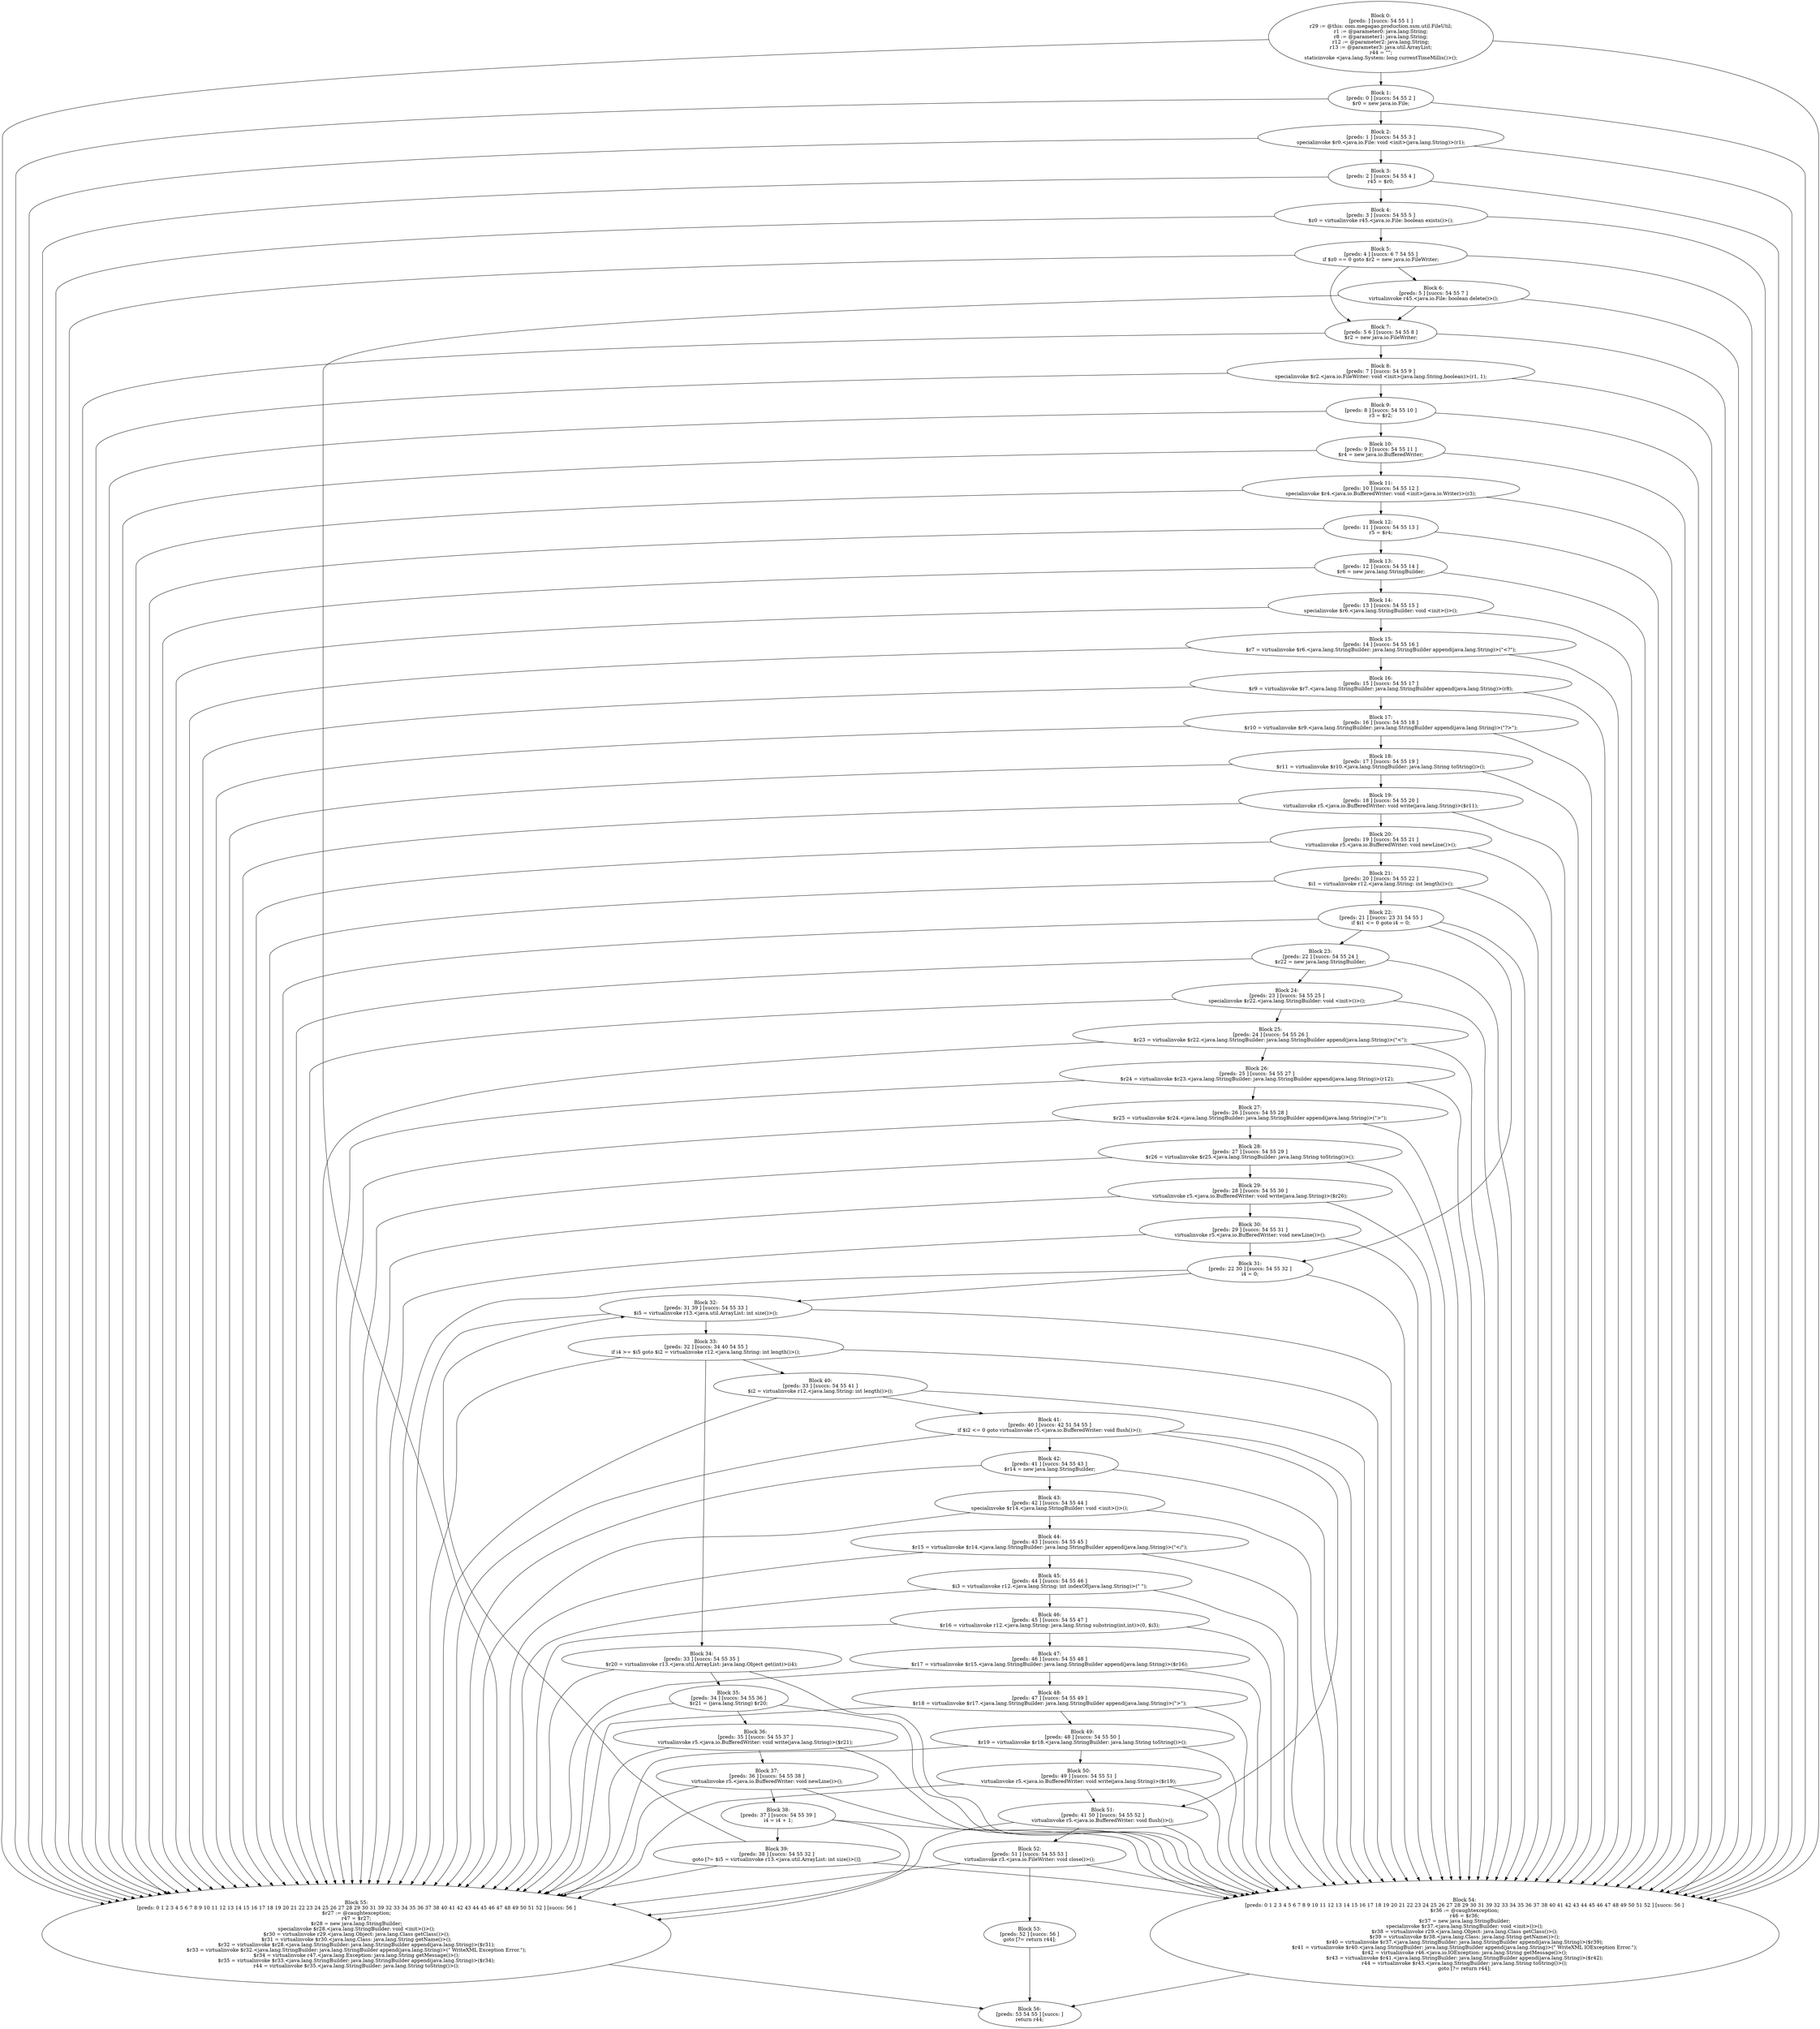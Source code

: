 digraph "unitGraph" {
    "Block 0:
[preds: ] [succs: 54 55 1 ]
r29 := @this: com.megagao.production.ssm.util.FileUtil;
r1 := @parameter0: java.lang.String;
r8 := @parameter1: java.lang.String;
r12 := @parameter2: java.lang.String;
r13 := @parameter3: java.util.ArrayList;
r44 = \"\";
staticinvoke <java.lang.System: long currentTimeMillis()>();
"
    "Block 1:
[preds: 0 ] [succs: 54 55 2 ]
$r0 = new java.io.File;
"
    "Block 2:
[preds: 1 ] [succs: 54 55 3 ]
specialinvoke $r0.<java.io.File: void <init>(java.lang.String)>(r1);
"
    "Block 3:
[preds: 2 ] [succs: 54 55 4 ]
r45 = $r0;
"
    "Block 4:
[preds: 3 ] [succs: 54 55 5 ]
$z0 = virtualinvoke r45.<java.io.File: boolean exists()>();
"
    "Block 5:
[preds: 4 ] [succs: 6 7 54 55 ]
if $z0 == 0 goto $r2 = new java.io.FileWriter;
"
    "Block 6:
[preds: 5 ] [succs: 54 55 7 ]
virtualinvoke r45.<java.io.File: boolean delete()>();
"
    "Block 7:
[preds: 5 6 ] [succs: 54 55 8 ]
$r2 = new java.io.FileWriter;
"
    "Block 8:
[preds: 7 ] [succs: 54 55 9 ]
specialinvoke $r2.<java.io.FileWriter: void <init>(java.lang.String,boolean)>(r1, 1);
"
    "Block 9:
[preds: 8 ] [succs: 54 55 10 ]
r3 = $r2;
"
    "Block 10:
[preds: 9 ] [succs: 54 55 11 ]
$r4 = new java.io.BufferedWriter;
"
    "Block 11:
[preds: 10 ] [succs: 54 55 12 ]
specialinvoke $r4.<java.io.BufferedWriter: void <init>(java.io.Writer)>(r3);
"
    "Block 12:
[preds: 11 ] [succs: 54 55 13 ]
r5 = $r4;
"
    "Block 13:
[preds: 12 ] [succs: 54 55 14 ]
$r6 = new java.lang.StringBuilder;
"
    "Block 14:
[preds: 13 ] [succs: 54 55 15 ]
specialinvoke $r6.<java.lang.StringBuilder: void <init>()>();
"
    "Block 15:
[preds: 14 ] [succs: 54 55 16 ]
$r7 = virtualinvoke $r6.<java.lang.StringBuilder: java.lang.StringBuilder append(java.lang.String)>(\"<?\");
"
    "Block 16:
[preds: 15 ] [succs: 54 55 17 ]
$r9 = virtualinvoke $r7.<java.lang.StringBuilder: java.lang.StringBuilder append(java.lang.String)>(r8);
"
    "Block 17:
[preds: 16 ] [succs: 54 55 18 ]
$r10 = virtualinvoke $r9.<java.lang.StringBuilder: java.lang.StringBuilder append(java.lang.String)>(\"?>\");
"
    "Block 18:
[preds: 17 ] [succs: 54 55 19 ]
$r11 = virtualinvoke $r10.<java.lang.StringBuilder: java.lang.String toString()>();
"
    "Block 19:
[preds: 18 ] [succs: 54 55 20 ]
virtualinvoke r5.<java.io.BufferedWriter: void write(java.lang.String)>($r11);
"
    "Block 20:
[preds: 19 ] [succs: 54 55 21 ]
virtualinvoke r5.<java.io.BufferedWriter: void newLine()>();
"
    "Block 21:
[preds: 20 ] [succs: 54 55 22 ]
$i1 = virtualinvoke r12.<java.lang.String: int length()>();
"
    "Block 22:
[preds: 21 ] [succs: 23 31 54 55 ]
if $i1 <= 0 goto i4 = 0;
"
    "Block 23:
[preds: 22 ] [succs: 54 55 24 ]
$r22 = new java.lang.StringBuilder;
"
    "Block 24:
[preds: 23 ] [succs: 54 55 25 ]
specialinvoke $r22.<java.lang.StringBuilder: void <init>()>();
"
    "Block 25:
[preds: 24 ] [succs: 54 55 26 ]
$r23 = virtualinvoke $r22.<java.lang.StringBuilder: java.lang.StringBuilder append(java.lang.String)>(\"<\");
"
    "Block 26:
[preds: 25 ] [succs: 54 55 27 ]
$r24 = virtualinvoke $r23.<java.lang.StringBuilder: java.lang.StringBuilder append(java.lang.String)>(r12);
"
    "Block 27:
[preds: 26 ] [succs: 54 55 28 ]
$r25 = virtualinvoke $r24.<java.lang.StringBuilder: java.lang.StringBuilder append(java.lang.String)>(\">\");
"
    "Block 28:
[preds: 27 ] [succs: 54 55 29 ]
$r26 = virtualinvoke $r25.<java.lang.StringBuilder: java.lang.String toString()>();
"
    "Block 29:
[preds: 28 ] [succs: 54 55 30 ]
virtualinvoke r5.<java.io.BufferedWriter: void write(java.lang.String)>($r26);
"
    "Block 30:
[preds: 29 ] [succs: 54 55 31 ]
virtualinvoke r5.<java.io.BufferedWriter: void newLine()>();
"
    "Block 31:
[preds: 22 30 ] [succs: 54 55 32 ]
i4 = 0;
"
    "Block 32:
[preds: 31 39 ] [succs: 54 55 33 ]
$i5 = virtualinvoke r13.<java.util.ArrayList: int size()>();
"
    "Block 33:
[preds: 32 ] [succs: 34 40 54 55 ]
if i4 >= $i5 goto $i2 = virtualinvoke r12.<java.lang.String: int length()>();
"
    "Block 34:
[preds: 33 ] [succs: 54 55 35 ]
$r20 = virtualinvoke r13.<java.util.ArrayList: java.lang.Object get(int)>(i4);
"
    "Block 35:
[preds: 34 ] [succs: 54 55 36 ]
$r21 = (java.lang.String) $r20;
"
    "Block 36:
[preds: 35 ] [succs: 54 55 37 ]
virtualinvoke r5.<java.io.BufferedWriter: void write(java.lang.String)>($r21);
"
    "Block 37:
[preds: 36 ] [succs: 54 55 38 ]
virtualinvoke r5.<java.io.BufferedWriter: void newLine()>();
"
    "Block 38:
[preds: 37 ] [succs: 54 55 39 ]
i4 = i4 + 1;
"
    "Block 39:
[preds: 38 ] [succs: 54 55 32 ]
goto [?= $i5 = virtualinvoke r13.<java.util.ArrayList: int size()>()];
"
    "Block 40:
[preds: 33 ] [succs: 54 55 41 ]
$i2 = virtualinvoke r12.<java.lang.String: int length()>();
"
    "Block 41:
[preds: 40 ] [succs: 42 51 54 55 ]
if $i2 <= 0 goto virtualinvoke r5.<java.io.BufferedWriter: void flush()>();
"
    "Block 42:
[preds: 41 ] [succs: 54 55 43 ]
$r14 = new java.lang.StringBuilder;
"
    "Block 43:
[preds: 42 ] [succs: 54 55 44 ]
specialinvoke $r14.<java.lang.StringBuilder: void <init>()>();
"
    "Block 44:
[preds: 43 ] [succs: 54 55 45 ]
$r15 = virtualinvoke $r14.<java.lang.StringBuilder: java.lang.StringBuilder append(java.lang.String)>(\"</\");
"
    "Block 45:
[preds: 44 ] [succs: 54 55 46 ]
$i3 = virtualinvoke r12.<java.lang.String: int indexOf(java.lang.String)>(\" \");
"
    "Block 46:
[preds: 45 ] [succs: 54 55 47 ]
$r16 = virtualinvoke r12.<java.lang.String: java.lang.String substring(int,int)>(0, $i3);
"
    "Block 47:
[preds: 46 ] [succs: 54 55 48 ]
$r17 = virtualinvoke $r15.<java.lang.StringBuilder: java.lang.StringBuilder append(java.lang.String)>($r16);
"
    "Block 48:
[preds: 47 ] [succs: 54 55 49 ]
$r18 = virtualinvoke $r17.<java.lang.StringBuilder: java.lang.StringBuilder append(java.lang.String)>(\">\");
"
    "Block 49:
[preds: 48 ] [succs: 54 55 50 ]
$r19 = virtualinvoke $r18.<java.lang.StringBuilder: java.lang.String toString()>();
"
    "Block 50:
[preds: 49 ] [succs: 54 55 51 ]
virtualinvoke r5.<java.io.BufferedWriter: void write(java.lang.String)>($r19);
"
    "Block 51:
[preds: 41 50 ] [succs: 54 55 52 ]
virtualinvoke r5.<java.io.BufferedWriter: void flush()>();
"
    "Block 52:
[preds: 51 ] [succs: 54 55 53 ]
virtualinvoke r3.<java.io.FileWriter: void close()>();
"
    "Block 53:
[preds: 52 ] [succs: 56 ]
goto [?= return r44];
"
    "Block 54:
[preds: 0 1 2 3 4 5 6 7 8 9 10 11 12 13 14 15 16 17 18 19 20 21 22 23 24 25 26 27 28 29 30 31 39 32 33 34 35 36 37 38 40 41 42 43 44 45 46 47 48 49 50 51 52 ] [succs: 56 ]
$r36 := @caughtexception;
r46 = $r36;
$r37 = new java.lang.StringBuilder;
specialinvoke $r37.<java.lang.StringBuilder: void <init>()>();
$r38 = virtualinvoke r29.<java.lang.Object: java.lang.Class getClass()>();
$r39 = virtualinvoke $r38.<java.lang.Class: java.lang.String getName()>();
$r40 = virtualinvoke $r37.<java.lang.StringBuilder: java.lang.StringBuilder append(java.lang.String)>($r39);
$r41 = virtualinvoke $r40.<java.lang.StringBuilder: java.lang.StringBuilder append(java.lang.String)>(\" WriteXML IOException Error.\");
$r42 = virtualinvoke r46.<java.io.IOException: java.lang.String getMessage()>();
$r43 = virtualinvoke $r41.<java.lang.StringBuilder: java.lang.StringBuilder append(java.lang.String)>($r42);
r44 = virtualinvoke $r43.<java.lang.StringBuilder: java.lang.String toString()>();
goto [?= return r44];
"
    "Block 55:
[preds: 0 1 2 3 4 5 6 7 8 9 10 11 12 13 14 15 16 17 18 19 20 21 22 23 24 25 26 27 28 29 30 31 39 32 33 34 35 36 37 38 40 41 42 43 44 45 46 47 48 49 50 51 52 ] [succs: 56 ]
$r27 := @caughtexception;
r47 = $r27;
$r28 = new java.lang.StringBuilder;
specialinvoke $r28.<java.lang.StringBuilder: void <init>()>();
$r30 = virtualinvoke r29.<java.lang.Object: java.lang.Class getClass()>();
$r31 = virtualinvoke $r30.<java.lang.Class: java.lang.String getName()>();
$r32 = virtualinvoke $r28.<java.lang.StringBuilder: java.lang.StringBuilder append(java.lang.String)>($r31);
$r33 = virtualinvoke $r32.<java.lang.StringBuilder: java.lang.StringBuilder append(java.lang.String)>(\" WriteXML Exception Error.\");
$r34 = virtualinvoke r47.<java.lang.Exception: java.lang.String getMessage()>();
$r35 = virtualinvoke $r33.<java.lang.StringBuilder: java.lang.StringBuilder append(java.lang.String)>($r34);
r44 = virtualinvoke $r35.<java.lang.StringBuilder: java.lang.String toString()>();
"
    "Block 56:
[preds: 53 54 55 ] [succs: ]
return r44;
"
    "Block 0:
[preds: ] [succs: 54 55 1 ]
r29 := @this: com.megagao.production.ssm.util.FileUtil;
r1 := @parameter0: java.lang.String;
r8 := @parameter1: java.lang.String;
r12 := @parameter2: java.lang.String;
r13 := @parameter3: java.util.ArrayList;
r44 = \"\";
staticinvoke <java.lang.System: long currentTimeMillis()>();
"->"Block 54:
[preds: 0 1 2 3 4 5 6 7 8 9 10 11 12 13 14 15 16 17 18 19 20 21 22 23 24 25 26 27 28 29 30 31 39 32 33 34 35 36 37 38 40 41 42 43 44 45 46 47 48 49 50 51 52 ] [succs: 56 ]
$r36 := @caughtexception;
r46 = $r36;
$r37 = new java.lang.StringBuilder;
specialinvoke $r37.<java.lang.StringBuilder: void <init>()>();
$r38 = virtualinvoke r29.<java.lang.Object: java.lang.Class getClass()>();
$r39 = virtualinvoke $r38.<java.lang.Class: java.lang.String getName()>();
$r40 = virtualinvoke $r37.<java.lang.StringBuilder: java.lang.StringBuilder append(java.lang.String)>($r39);
$r41 = virtualinvoke $r40.<java.lang.StringBuilder: java.lang.StringBuilder append(java.lang.String)>(\" WriteXML IOException Error.\");
$r42 = virtualinvoke r46.<java.io.IOException: java.lang.String getMessage()>();
$r43 = virtualinvoke $r41.<java.lang.StringBuilder: java.lang.StringBuilder append(java.lang.String)>($r42);
r44 = virtualinvoke $r43.<java.lang.StringBuilder: java.lang.String toString()>();
goto [?= return r44];
";
    "Block 0:
[preds: ] [succs: 54 55 1 ]
r29 := @this: com.megagao.production.ssm.util.FileUtil;
r1 := @parameter0: java.lang.String;
r8 := @parameter1: java.lang.String;
r12 := @parameter2: java.lang.String;
r13 := @parameter3: java.util.ArrayList;
r44 = \"\";
staticinvoke <java.lang.System: long currentTimeMillis()>();
"->"Block 55:
[preds: 0 1 2 3 4 5 6 7 8 9 10 11 12 13 14 15 16 17 18 19 20 21 22 23 24 25 26 27 28 29 30 31 39 32 33 34 35 36 37 38 40 41 42 43 44 45 46 47 48 49 50 51 52 ] [succs: 56 ]
$r27 := @caughtexception;
r47 = $r27;
$r28 = new java.lang.StringBuilder;
specialinvoke $r28.<java.lang.StringBuilder: void <init>()>();
$r30 = virtualinvoke r29.<java.lang.Object: java.lang.Class getClass()>();
$r31 = virtualinvoke $r30.<java.lang.Class: java.lang.String getName()>();
$r32 = virtualinvoke $r28.<java.lang.StringBuilder: java.lang.StringBuilder append(java.lang.String)>($r31);
$r33 = virtualinvoke $r32.<java.lang.StringBuilder: java.lang.StringBuilder append(java.lang.String)>(\" WriteXML Exception Error.\");
$r34 = virtualinvoke r47.<java.lang.Exception: java.lang.String getMessage()>();
$r35 = virtualinvoke $r33.<java.lang.StringBuilder: java.lang.StringBuilder append(java.lang.String)>($r34);
r44 = virtualinvoke $r35.<java.lang.StringBuilder: java.lang.String toString()>();
";
    "Block 0:
[preds: ] [succs: 54 55 1 ]
r29 := @this: com.megagao.production.ssm.util.FileUtil;
r1 := @parameter0: java.lang.String;
r8 := @parameter1: java.lang.String;
r12 := @parameter2: java.lang.String;
r13 := @parameter3: java.util.ArrayList;
r44 = \"\";
staticinvoke <java.lang.System: long currentTimeMillis()>();
"->"Block 1:
[preds: 0 ] [succs: 54 55 2 ]
$r0 = new java.io.File;
";
    "Block 1:
[preds: 0 ] [succs: 54 55 2 ]
$r0 = new java.io.File;
"->"Block 54:
[preds: 0 1 2 3 4 5 6 7 8 9 10 11 12 13 14 15 16 17 18 19 20 21 22 23 24 25 26 27 28 29 30 31 39 32 33 34 35 36 37 38 40 41 42 43 44 45 46 47 48 49 50 51 52 ] [succs: 56 ]
$r36 := @caughtexception;
r46 = $r36;
$r37 = new java.lang.StringBuilder;
specialinvoke $r37.<java.lang.StringBuilder: void <init>()>();
$r38 = virtualinvoke r29.<java.lang.Object: java.lang.Class getClass()>();
$r39 = virtualinvoke $r38.<java.lang.Class: java.lang.String getName()>();
$r40 = virtualinvoke $r37.<java.lang.StringBuilder: java.lang.StringBuilder append(java.lang.String)>($r39);
$r41 = virtualinvoke $r40.<java.lang.StringBuilder: java.lang.StringBuilder append(java.lang.String)>(\" WriteXML IOException Error.\");
$r42 = virtualinvoke r46.<java.io.IOException: java.lang.String getMessage()>();
$r43 = virtualinvoke $r41.<java.lang.StringBuilder: java.lang.StringBuilder append(java.lang.String)>($r42);
r44 = virtualinvoke $r43.<java.lang.StringBuilder: java.lang.String toString()>();
goto [?= return r44];
";
    "Block 1:
[preds: 0 ] [succs: 54 55 2 ]
$r0 = new java.io.File;
"->"Block 55:
[preds: 0 1 2 3 4 5 6 7 8 9 10 11 12 13 14 15 16 17 18 19 20 21 22 23 24 25 26 27 28 29 30 31 39 32 33 34 35 36 37 38 40 41 42 43 44 45 46 47 48 49 50 51 52 ] [succs: 56 ]
$r27 := @caughtexception;
r47 = $r27;
$r28 = new java.lang.StringBuilder;
specialinvoke $r28.<java.lang.StringBuilder: void <init>()>();
$r30 = virtualinvoke r29.<java.lang.Object: java.lang.Class getClass()>();
$r31 = virtualinvoke $r30.<java.lang.Class: java.lang.String getName()>();
$r32 = virtualinvoke $r28.<java.lang.StringBuilder: java.lang.StringBuilder append(java.lang.String)>($r31);
$r33 = virtualinvoke $r32.<java.lang.StringBuilder: java.lang.StringBuilder append(java.lang.String)>(\" WriteXML Exception Error.\");
$r34 = virtualinvoke r47.<java.lang.Exception: java.lang.String getMessage()>();
$r35 = virtualinvoke $r33.<java.lang.StringBuilder: java.lang.StringBuilder append(java.lang.String)>($r34);
r44 = virtualinvoke $r35.<java.lang.StringBuilder: java.lang.String toString()>();
";
    "Block 1:
[preds: 0 ] [succs: 54 55 2 ]
$r0 = new java.io.File;
"->"Block 2:
[preds: 1 ] [succs: 54 55 3 ]
specialinvoke $r0.<java.io.File: void <init>(java.lang.String)>(r1);
";
    "Block 2:
[preds: 1 ] [succs: 54 55 3 ]
specialinvoke $r0.<java.io.File: void <init>(java.lang.String)>(r1);
"->"Block 54:
[preds: 0 1 2 3 4 5 6 7 8 9 10 11 12 13 14 15 16 17 18 19 20 21 22 23 24 25 26 27 28 29 30 31 39 32 33 34 35 36 37 38 40 41 42 43 44 45 46 47 48 49 50 51 52 ] [succs: 56 ]
$r36 := @caughtexception;
r46 = $r36;
$r37 = new java.lang.StringBuilder;
specialinvoke $r37.<java.lang.StringBuilder: void <init>()>();
$r38 = virtualinvoke r29.<java.lang.Object: java.lang.Class getClass()>();
$r39 = virtualinvoke $r38.<java.lang.Class: java.lang.String getName()>();
$r40 = virtualinvoke $r37.<java.lang.StringBuilder: java.lang.StringBuilder append(java.lang.String)>($r39);
$r41 = virtualinvoke $r40.<java.lang.StringBuilder: java.lang.StringBuilder append(java.lang.String)>(\" WriteXML IOException Error.\");
$r42 = virtualinvoke r46.<java.io.IOException: java.lang.String getMessage()>();
$r43 = virtualinvoke $r41.<java.lang.StringBuilder: java.lang.StringBuilder append(java.lang.String)>($r42);
r44 = virtualinvoke $r43.<java.lang.StringBuilder: java.lang.String toString()>();
goto [?= return r44];
";
    "Block 2:
[preds: 1 ] [succs: 54 55 3 ]
specialinvoke $r0.<java.io.File: void <init>(java.lang.String)>(r1);
"->"Block 55:
[preds: 0 1 2 3 4 5 6 7 8 9 10 11 12 13 14 15 16 17 18 19 20 21 22 23 24 25 26 27 28 29 30 31 39 32 33 34 35 36 37 38 40 41 42 43 44 45 46 47 48 49 50 51 52 ] [succs: 56 ]
$r27 := @caughtexception;
r47 = $r27;
$r28 = new java.lang.StringBuilder;
specialinvoke $r28.<java.lang.StringBuilder: void <init>()>();
$r30 = virtualinvoke r29.<java.lang.Object: java.lang.Class getClass()>();
$r31 = virtualinvoke $r30.<java.lang.Class: java.lang.String getName()>();
$r32 = virtualinvoke $r28.<java.lang.StringBuilder: java.lang.StringBuilder append(java.lang.String)>($r31);
$r33 = virtualinvoke $r32.<java.lang.StringBuilder: java.lang.StringBuilder append(java.lang.String)>(\" WriteXML Exception Error.\");
$r34 = virtualinvoke r47.<java.lang.Exception: java.lang.String getMessage()>();
$r35 = virtualinvoke $r33.<java.lang.StringBuilder: java.lang.StringBuilder append(java.lang.String)>($r34);
r44 = virtualinvoke $r35.<java.lang.StringBuilder: java.lang.String toString()>();
";
    "Block 2:
[preds: 1 ] [succs: 54 55 3 ]
specialinvoke $r0.<java.io.File: void <init>(java.lang.String)>(r1);
"->"Block 3:
[preds: 2 ] [succs: 54 55 4 ]
r45 = $r0;
";
    "Block 3:
[preds: 2 ] [succs: 54 55 4 ]
r45 = $r0;
"->"Block 54:
[preds: 0 1 2 3 4 5 6 7 8 9 10 11 12 13 14 15 16 17 18 19 20 21 22 23 24 25 26 27 28 29 30 31 39 32 33 34 35 36 37 38 40 41 42 43 44 45 46 47 48 49 50 51 52 ] [succs: 56 ]
$r36 := @caughtexception;
r46 = $r36;
$r37 = new java.lang.StringBuilder;
specialinvoke $r37.<java.lang.StringBuilder: void <init>()>();
$r38 = virtualinvoke r29.<java.lang.Object: java.lang.Class getClass()>();
$r39 = virtualinvoke $r38.<java.lang.Class: java.lang.String getName()>();
$r40 = virtualinvoke $r37.<java.lang.StringBuilder: java.lang.StringBuilder append(java.lang.String)>($r39);
$r41 = virtualinvoke $r40.<java.lang.StringBuilder: java.lang.StringBuilder append(java.lang.String)>(\" WriteXML IOException Error.\");
$r42 = virtualinvoke r46.<java.io.IOException: java.lang.String getMessage()>();
$r43 = virtualinvoke $r41.<java.lang.StringBuilder: java.lang.StringBuilder append(java.lang.String)>($r42);
r44 = virtualinvoke $r43.<java.lang.StringBuilder: java.lang.String toString()>();
goto [?= return r44];
";
    "Block 3:
[preds: 2 ] [succs: 54 55 4 ]
r45 = $r0;
"->"Block 55:
[preds: 0 1 2 3 4 5 6 7 8 9 10 11 12 13 14 15 16 17 18 19 20 21 22 23 24 25 26 27 28 29 30 31 39 32 33 34 35 36 37 38 40 41 42 43 44 45 46 47 48 49 50 51 52 ] [succs: 56 ]
$r27 := @caughtexception;
r47 = $r27;
$r28 = new java.lang.StringBuilder;
specialinvoke $r28.<java.lang.StringBuilder: void <init>()>();
$r30 = virtualinvoke r29.<java.lang.Object: java.lang.Class getClass()>();
$r31 = virtualinvoke $r30.<java.lang.Class: java.lang.String getName()>();
$r32 = virtualinvoke $r28.<java.lang.StringBuilder: java.lang.StringBuilder append(java.lang.String)>($r31);
$r33 = virtualinvoke $r32.<java.lang.StringBuilder: java.lang.StringBuilder append(java.lang.String)>(\" WriteXML Exception Error.\");
$r34 = virtualinvoke r47.<java.lang.Exception: java.lang.String getMessage()>();
$r35 = virtualinvoke $r33.<java.lang.StringBuilder: java.lang.StringBuilder append(java.lang.String)>($r34);
r44 = virtualinvoke $r35.<java.lang.StringBuilder: java.lang.String toString()>();
";
    "Block 3:
[preds: 2 ] [succs: 54 55 4 ]
r45 = $r0;
"->"Block 4:
[preds: 3 ] [succs: 54 55 5 ]
$z0 = virtualinvoke r45.<java.io.File: boolean exists()>();
";
    "Block 4:
[preds: 3 ] [succs: 54 55 5 ]
$z0 = virtualinvoke r45.<java.io.File: boolean exists()>();
"->"Block 54:
[preds: 0 1 2 3 4 5 6 7 8 9 10 11 12 13 14 15 16 17 18 19 20 21 22 23 24 25 26 27 28 29 30 31 39 32 33 34 35 36 37 38 40 41 42 43 44 45 46 47 48 49 50 51 52 ] [succs: 56 ]
$r36 := @caughtexception;
r46 = $r36;
$r37 = new java.lang.StringBuilder;
specialinvoke $r37.<java.lang.StringBuilder: void <init>()>();
$r38 = virtualinvoke r29.<java.lang.Object: java.lang.Class getClass()>();
$r39 = virtualinvoke $r38.<java.lang.Class: java.lang.String getName()>();
$r40 = virtualinvoke $r37.<java.lang.StringBuilder: java.lang.StringBuilder append(java.lang.String)>($r39);
$r41 = virtualinvoke $r40.<java.lang.StringBuilder: java.lang.StringBuilder append(java.lang.String)>(\" WriteXML IOException Error.\");
$r42 = virtualinvoke r46.<java.io.IOException: java.lang.String getMessage()>();
$r43 = virtualinvoke $r41.<java.lang.StringBuilder: java.lang.StringBuilder append(java.lang.String)>($r42);
r44 = virtualinvoke $r43.<java.lang.StringBuilder: java.lang.String toString()>();
goto [?= return r44];
";
    "Block 4:
[preds: 3 ] [succs: 54 55 5 ]
$z0 = virtualinvoke r45.<java.io.File: boolean exists()>();
"->"Block 55:
[preds: 0 1 2 3 4 5 6 7 8 9 10 11 12 13 14 15 16 17 18 19 20 21 22 23 24 25 26 27 28 29 30 31 39 32 33 34 35 36 37 38 40 41 42 43 44 45 46 47 48 49 50 51 52 ] [succs: 56 ]
$r27 := @caughtexception;
r47 = $r27;
$r28 = new java.lang.StringBuilder;
specialinvoke $r28.<java.lang.StringBuilder: void <init>()>();
$r30 = virtualinvoke r29.<java.lang.Object: java.lang.Class getClass()>();
$r31 = virtualinvoke $r30.<java.lang.Class: java.lang.String getName()>();
$r32 = virtualinvoke $r28.<java.lang.StringBuilder: java.lang.StringBuilder append(java.lang.String)>($r31);
$r33 = virtualinvoke $r32.<java.lang.StringBuilder: java.lang.StringBuilder append(java.lang.String)>(\" WriteXML Exception Error.\");
$r34 = virtualinvoke r47.<java.lang.Exception: java.lang.String getMessage()>();
$r35 = virtualinvoke $r33.<java.lang.StringBuilder: java.lang.StringBuilder append(java.lang.String)>($r34);
r44 = virtualinvoke $r35.<java.lang.StringBuilder: java.lang.String toString()>();
";
    "Block 4:
[preds: 3 ] [succs: 54 55 5 ]
$z0 = virtualinvoke r45.<java.io.File: boolean exists()>();
"->"Block 5:
[preds: 4 ] [succs: 6 7 54 55 ]
if $z0 == 0 goto $r2 = new java.io.FileWriter;
";
    "Block 5:
[preds: 4 ] [succs: 6 7 54 55 ]
if $z0 == 0 goto $r2 = new java.io.FileWriter;
"->"Block 6:
[preds: 5 ] [succs: 54 55 7 ]
virtualinvoke r45.<java.io.File: boolean delete()>();
";
    "Block 5:
[preds: 4 ] [succs: 6 7 54 55 ]
if $z0 == 0 goto $r2 = new java.io.FileWriter;
"->"Block 7:
[preds: 5 6 ] [succs: 54 55 8 ]
$r2 = new java.io.FileWriter;
";
    "Block 5:
[preds: 4 ] [succs: 6 7 54 55 ]
if $z0 == 0 goto $r2 = new java.io.FileWriter;
"->"Block 54:
[preds: 0 1 2 3 4 5 6 7 8 9 10 11 12 13 14 15 16 17 18 19 20 21 22 23 24 25 26 27 28 29 30 31 39 32 33 34 35 36 37 38 40 41 42 43 44 45 46 47 48 49 50 51 52 ] [succs: 56 ]
$r36 := @caughtexception;
r46 = $r36;
$r37 = new java.lang.StringBuilder;
specialinvoke $r37.<java.lang.StringBuilder: void <init>()>();
$r38 = virtualinvoke r29.<java.lang.Object: java.lang.Class getClass()>();
$r39 = virtualinvoke $r38.<java.lang.Class: java.lang.String getName()>();
$r40 = virtualinvoke $r37.<java.lang.StringBuilder: java.lang.StringBuilder append(java.lang.String)>($r39);
$r41 = virtualinvoke $r40.<java.lang.StringBuilder: java.lang.StringBuilder append(java.lang.String)>(\" WriteXML IOException Error.\");
$r42 = virtualinvoke r46.<java.io.IOException: java.lang.String getMessage()>();
$r43 = virtualinvoke $r41.<java.lang.StringBuilder: java.lang.StringBuilder append(java.lang.String)>($r42);
r44 = virtualinvoke $r43.<java.lang.StringBuilder: java.lang.String toString()>();
goto [?= return r44];
";
    "Block 5:
[preds: 4 ] [succs: 6 7 54 55 ]
if $z0 == 0 goto $r2 = new java.io.FileWriter;
"->"Block 55:
[preds: 0 1 2 3 4 5 6 7 8 9 10 11 12 13 14 15 16 17 18 19 20 21 22 23 24 25 26 27 28 29 30 31 39 32 33 34 35 36 37 38 40 41 42 43 44 45 46 47 48 49 50 51 52 ] [succs: 56 ]
$r27 := @caughtexception;
r47 = $r27;
$r28 = new java.lang.StringBuilder;
specialinvoke $r28.<java.lang.StringBuilder: void <init>()>();
$r30 = virtualinvoke r29.<java.lang.Object: java.lang.Class getClass()>();
$r31 = virtualinvoke $r30.<java.lang.Class: java.lang.String getName()>();
$r32 = virtualinvoke $r28.<java.lang.StringBuilder: java.lang.StringBuilder append(java.lang.String)>($r31);
$r33 = virtualinvoke $r32.<java.lang.StringBuilder: java.lang.StringBuilder append(java.lang.String)>(\" WriteXML Exception Error.\");
$r34 = virtualinvoke r47.<java.lang.Exception: java.lang.String getMessage()>();
$r35 = virtualinvoke $r33.<java.lang.StringBuilder: java.lang.StringBuilder append(java.lang.String)>($r34);
r44 = virtualinvoke $r35.<java.lang.StringBuilder: java.lang.String toString()>();
";
    "Block 6:
[preds: 5 ] [succs: 54 55 7 ]
virtualinvoke r45.<java.io.File: boolean delete()>();
"->"Block 54:
[preds: 0 1 2 3 4 5 6 7 8 9 10 11 12 13 14 15 16 17 18 19 20 21 22 23 24 25 26 27 28 29 30 31 39 32 33 34 35 36 37 38 40 41 42 43 44 45 46 47 48 49 50 51 52 ] [succs: 56 ]
$r36 := @caughtexception;
r46 = $r36;
$r37 = new java.lang.StringBuilder;
specialinvoke $r37.<java.lang.StringBuilder: void <init>()>();
$r38 = virtualinvoke r29.<java.lang.Object: java.lang.Class getClass()>();
$r39 = virtualinvoke $r38.<java.lang.Class: java.lang.String getName()>();
$r40 = virtualinvoke $r37.<java.lang.StringBuilder: java.lang.StringBuilder append(java.lang.String)>($r39);
$r41 = virtualinvoke $r40.<java.lang.StringBuilder: java.lang.StringBuilder append(java.lang.String)>(\" WriteXML IOException Error.\");
$r42 = virtualinvoke r46.<java.io.IOException: java.lang.String getMessage()>();
$r43 = virtualinvoke $r41.<java.lang.StringBuilder: java.lang.StringBuilder append(java.lang.String)>($r42);
r44 = virtualinvoke $r43.<java.lang.StringBuilder: java.lang.String toString()>();
goto [?= return r44];
";
    "Block 6:
[preds: 5 ] [succs: 54 55 7 ]
virtualinvoke r45.<java.io.File: boolean delete()>();
"->"Block 55:
[preds: 0 1 2 3 4 5 6 7 8 9 10 11 12 13 14 15 16 17 18 19 20 21 22 23 24 25 26 27 28 29 30 31 39 32 33 34 35 36 37 38 40 41 42 43 44 45 46 47 48 49 50 51 52 ] [succs: 56 ]
$r27 := @caughtexception;
r47 = $r27;
$r28 = new java.lang.StringBuilder;
specialinvoke $r28.<java.lang.StringBuilder: void <init>()>();
$r30 = virtualinvoke r29.<java.lang.Object: java.lang.Class getClass()>();
$r31 = virtualinvoke $r30.<java.lang.Class: java.lang.String getName()>();
$r32 = virtualinvoke $r28.<java.lang.StringBuilder: java.lang.StringBuilder append(java.lang.String)>($r31);
$r33 = virtualinvoke $r32.<java.lang.StringBuilder: java.lang.StringBuilder append(java.lang.String)>(\" WriteXML Exception Error.\");
$r34 = virtualinvoke r47.<java.lang.Exception: java.lang.String getMessage()>();
$r35 = virtualinvoke $r33.<java.lang.StringBuilder: java.lang.StringBuilder append(java.lang.String)>($r34);
r44 = virtualinvoke $r35.<java.lang.StringBuilder: java.lang.String toString()>();
";
    "Block 6:
[preds: 5 ] [succs: 54 55 7 ]
virtualinvoke r45.<java.io.File: boolean delete()>();
"->"Block 7:
[preds: 5 6 ] [succs: 54 55 8 ]
$r2 = new java.io.FileWriter;
";
    "Block 7:
[preds: 5 6 ] [succs: 54 55 8 ]
$r2 = new java.io.FileWriter;
"->"Block 54:
[preds: 0 1 2 3 4 5 6 7 8 9 10 11 12 13 14 15 16 17 18 19 20 21 22 23 24 25 26 27 28 29 30 31 39 32 33 34 35 36 37 38 40 41 42 43 44 45 46 47 48 49 50 51 52 ] [succs: 56 ]
$r36 := @caughtexception;
r46 = $r36;
$r37 = new java.lang.StringBuilder;
specialinvoke $r37.<java.lang.StringBuilder: void <init>()>();
$r38 = virtualinvoke r29.<java.lang.Object: java.lang.Class getClass()>();
$r39 = virtualinvoke $r38.<java.lang.Class: java.lang.String getName()>();
$r40 = virtualinvoke $r37.<java.lang.StringBuilder: java.lang.StringBuilder append(java.lang.String)>($r39);
$r41 = virtualinvoke $r40.<java.lang.StringBuilder: java.lang.StringBuilder append(java.lang.String)>(\" WriteXML IOException Error.\");
$r42 = virtualinvoke r46.<java.io.IOException: java.lang.String getMessage()>();
$r43 = virtualinvoke $r41.<java.lang.StringBuilder: java.lang.StringBuilder append(java.lang.String)>($r42);
r44 = virtualinvoke $r43.<java.lang.StringBuilder: java.lang.String toString()>();
goto [?= return r44];
";
    "Block 7:
[preds: 5 6 ] [succs: 54 55 8 ]
$r2 = new java.io.FileWriter;
"->"Block 55:
[preds: 0 1 2 3 4 5 6 7 8 9 10 11 12 13 14 15 16 17 18 19 20 21 22 23 24 25 26 27 28 29 30 31 39 32 33 34 35 36 37 38 40 41 42 43 44 45 46 47 48 49 50 51 52 ] [succs: 56 ]
$r27 := @caughtexception;
r47 = $r27;
$r28 = new java.lang.StringBuilder;
specialinvoke $r28.<java.lang.StringBuilder: void <init>()>();
$r30 = virtualinvoke r29.<java.lang.Object: java.lang.Class getClass()>();
$r31 = virtualinvoke $r30.<java.lang.Class: java.lang.String getName()>();
$r32 = virtualinvoke $r28.<java.lang.StringBuilder: java.lang.StringBuilder append(java.lang.String)>($r31);
$r33 = virtualinvoke $r32.<java.lang.StringBuilder: java.lang.StringBuilder append(java.lang.String)>(\" WriteXML Exception Error.\");
$r34 = virtualinvoke r47.<java.lang.Exception: java.lang.String getMessage()>();
$r35 = virtualinvoke $r33.<java.lang.StringBuilder: java.lang.StringBuilder append(java.lang.String)>($r34);
r44 = virtualinvoke $r35.<java.lang.StringBuilder: java.lang.String toString()>();
";
    "Block 7:
[preds: 5 6 ] [succs: 54 55 8 ]
$r2 = new java.io.FileWriter;
"->"Block 8:
[preds: 7 ] [succs: 54 55 9 ]
specialinvoke $r2.<java.io.FileWriter: void <init>(java.lang.String,boolean)>(r1, 1);
";
    "Block 8:
[preds: 7 ] [succs: 54 55 9 ]
specialinvoke $r2.<java.io.FileWriter: void <init>(java.lang.String,boolean)>(r1, 1);
"->"Block 54:
[preds: 0 1 2 3 4 5 6 7 8 9 10 11 12 13 14 15 16 17 18 19 20 21 22 23 24 25 26 27 28 29 30 31 39 32 33 34 35 36 37 38 40 41 42 43 44 45 46 47 48 49 50 51 52 ] [succs: 56 ]
$r36 := @caughtexception;
r46 = $r36;
$r37 = new java.lang.StringBuilder;
specialinvoke $r37.<java.lang.StringBuilder: void <init>()>();
$r38 = virtualinvoke r29.<java.lang.Object: java.lang.Class getClass()>();
$r39 = virtualinvoke $r38.<java.lang.Class: java.lang.String getName()>();
$r40 = virtualinvoke $r37.<java.lang.StringBuilder: java.lang.StringBuilder append(java.lang.String)>($r39);
$r41 = virtualinvoke $r40.<java.lang.StringBuilder: java.lang.StringBuilder append(java.lang.String)>(\" WriteXML IOException Error.\");
$r42 = virtualinvoke r46.<java.io.IOException: java.lang.String getMessage()>();
$r43 = virtualinvoke $r41.<java.lang.StringBuilder: java.lang.StringBuilder append(java.lang.String)>($r42);
r44 = virtualinvoke $r43.<java.lang.StringBuilder: java.lang.String toString()>();
goto [?= return r44];
";
    "Block 8:
[preds: 7 ] [succs: 54 55 9 ]
specialinvoke $r2.<java.io.FileWriter: void <init>(java.lang.String,boolean)>(r1, 1);
"->"Block 55:
[preds: 0 1 2 3 4 5 6 7 8 9 10 11 12 13 14 15 16 17 18 19 20 21 22 23 24 25 26 27 28 29 30 31 39 32 33 34 35 36 37 38 40 41 42 43 44 45 46 47 48 49 50 51 52 ] [succs: 56 ]
$r27 := @caughtexception;
r47 = $r27;
$r28 = new java.lang.StringBuilder;
specialinvoke $r28.<java.lang.StringBuilder: void <init>()>();
$r30 = virtualinvoke r29.<java.lang.Object: java.lang.Class getClass()>();
$r31 = virtualinvoke $r30.<java.lang.Class: java.lang.String getName()>();
$r32 = virtualinvoke $r28.<java.lang.StringBuilder: java.lang.StringBuilder append(java.lang.String)>($r31);
$r33 = virtualinvoke $r32.<java.lang.StringBuilder: java.lang.StringBuilder append(java.lang.String)>(\" WriteXML Exception Error.\");
$r34 = virtualinvoke r47.<java.lang.Exception: java.lang.String getMessage()>();
$r35 = virtualinvoke $r33.<java.lang.StringBuilder: java.lang.StringBuilder append(java.lang.String)>($r34);
r44 = virtualinvoke $r35.<java.lang.StringBuilder: java.lang.String toString()>();
";
    "Block 8:
[preds: 7 ] [succs: 54 55 9 ]
specialinvoke $r2.<java.io.FileWriter: void <init>(java.lang.String,boolean)>(r1, 1);
"->"Block 9:
[preds: 8 ] [succs: 54 55 10 ]
r3 = $r2;
";
    "Block 9:
[preds: 8 ] [succs: 54 55 10 ]
r3 = $r2;
"->"Block 54:
[preds: 0 1 2 3 4 5 6 7 8 9 10 11 12 13 14 15 16 17 18 19 20 21 22 23 24 25 26 27 28 29 30 31 39 32 33 34 35 36 37 38 40 41 42 43 44 45 46 47 48 49 50 51 52 ] [succs: 56 ]
$r36 := @caughtexception;
r46 = $r36;
$r37 = new java.lang.StringBuilder;
specialinvoke $r37.<java.lang.StringBuilder: void <init>()>();
$r38 = virtualinvoke r29.<java.lang.Object: java.lang.Class getClass()>();
$r39 = virtualinvoke $r38.<java.lang.Class: java.lang.String getName()>();
$r40 = virtualinvoke $r37.<java.lang.StringBuilder: java.lang.StringBuilder append(java.lang.String)>($r39);
$r41 = virtualinvoke $r40.<java.lang.StringBuilder: java.lang.StringBuilder append(java.lang.String)>(\" WriteXML IOException Error.\");
$r42 = virtualinvoke r46.<java.io.IOException: java.lang.String getMessage()>();
$r43 = virtualinvoke $r41.<java.lang.StringBuilder: java.lang.StringBuilder append(java.lang.String)>($r42);
r44 = virtualinvoke $r43.<java.lang.StringBuilder: java.lang.String toString()>();
goto [?= return r44];
";
    "Block 9:
[preds: 8 ] [succs: 54 55 10 ]
r3 = $r2;
"->"Block 55:
[preds: 0 1 2 3 4 5 6 7 8 9 10 11 12 13 14 15 16 17 18 19 20 21 22 23 24 25 26 27 28 29 30 31 39 32 33 34 35 36 37 38 40 41 42 43 44 45 46 47 48 49 50 51 52 ] [succs: 56 ]
$r27 := @caughtexception;
r47 = $r27;
$r28 = new java.lang.StringBuilder;
specialinvoke $r28.<java.lang.StringBuilder: void <init>()>();
$r30 = virtualinvoke r29.<java.lang.Object: java.lang.Class getClass()>();
$r31 = virtualinvoke $r30.<java.lang.Class: java.lang.String getName()>();
$r32 = virtualinvoke $r28.<java.lang.StringBuilder: java.lang.StringBuilder append(java.lang.String)>($r31);
$r33 = virtualinvoke $r32.<java.lang.StringBuilder: java.lang.StringBuilder append(java.lang.String)>(\" WriteXML Exception Error.\");
$r34 = virtualinvoke r47.<java.lang.Exception: java.lang.String getMessage()>();
$r35 = virtualinvoke $r33.<java.lang.StringBuilder: java.lang.StringBuilder append(java.lang.String)>($r34);
r44 = virtualinvoke $r35.<java.lang.StringBuilder: java.lang.String toString()>();
";
    "Block 9:
[preds: 8 ] [succs: 54 55 10 ]
r3 = $r2;
"->"Block 10:
[preds: 9 ] [succs: 54 55 11 ]
$r4 = new java.io.BufferedWriter;
";
    "Block 10:
[preds: 9 ] [succs: 54 55 11 ]
$r4 = new java.io.BufferedWriter;
"->"Block 54:
[preds: 0 1 2 3 4 5 6 7 8 9 10 11 12 13 14 15 16 17 18 19 20 21 22 23 24 25 26 27 28 29 30 31 39 32 33 34 35 36 37 38 40 41 42 43 44 45 46 47 48 49 50 51 52 ] [succs: 56 ]
$r36 := @caughtexception;
r46 = $r36;
$r37 = new java.lang.StringBuilder;
specialinvoke $r37.<java.lang.StringBuilder: void <init>()>();
$r38 = virtualinvoke r29.<java.lang.Object: java.lang.Class getClass()>();
$r39 = virtualinvoke $r38.<java.lang.Class: java.lang.String getName()>();
$r40 = virtualinvoke $r37.<java.lang.StringBuilder: java.lang.StringBuilder append(java.lang.String)>($r39);
$r41 = virtualinvoke $r40.<java.lang.StringBuilder: java.lang.StringBuilder append(java.lang.String)>(\" WriteXML IOException Error.\");
$r42 = virtualinvoke r46.<java.io.IOException: java.lang.String getMessage()>();
$r43 = virtualinvoke $r41.<java.lang.StringBuilder: java.lang.StringBuilder append(java.lang.String)>($r42);
r44 = virtualinvoke $r43.<java.lang.StringBuilder: java.lang.String toString()>();
goto [?= return r44];
";
    "Block 10:
[preds: 9 ] [succs: 54 55 11 ]
$r4 = new java.io.BufferedWriter;
"->"Block 55:
[preds: 0 1 2 3 4 5 6 7 8 9 10 11 12 13 14 15 16 17 18 19 20 21 22 23 24 25 26 27 28 29 30 31 39 32 33 34 35 36 37 38 40 41 42 43 44 45 46 47 48 49 50 51 52 ] [succs: 56 ]
$r27 := @caughtexception;
r47 = $r27;
$r28 = new java.lang.StringBuilder;
specialinvoke $r28.<java.lang.StringBuilder: void <init>()>();
$r30 = virtualinvoke r29.<java.lang.Object: java.lang.Class getClass()>();
$r31 = virtualinvoke $r30.<java.lang.Class: java.lang.String getName()>();
$r32 = virtualinvoke $r28.<java.lang.StringBuilder: java.lang.StringBuilder append(java.lang.String)>($r31);
$r33 = virtualinvoke $r32.<java.lang.StringBuilder: java.lang.StringBuilder append(java.lang.String)>(\" WriteXML Exception Error.\");
$r34 = virtualinvoke r47.<java.lang.Exception: java.lang.String getMessage()>();
$r35 = virtualinvoke $r33.<java.lang.StringBuilder: java.lang.StringBuilder append(java.lang.String)>($r34);
r44 = virtualinvoke $r35.<java.lang.StringBuilder: java.lang.String toString()>();
";
    "Block 10:
[preds: 9 ] [succs: 54 55 11 ]
$r4 = new java.io.BufferedWriter;
"->"Block 11:
[preds: 10 ] [succs: 54 55 12 ]
specialinvoke $r4.<java.io.BufferedWriter: void <init>(java.io.Writer)>(r3);
";
    "Block 11:
[preds: 10 ] [succs: 54 55 12 ]
specialinvoke $r4.<java.io.BufferedWriter: void <init>(java.io.Writer)>(r3);
"->"Block 54:
[preds: 0 1 2 3 4 5 6 7 8 9 10 11 12 13 14 15 16 17 18 19 20 21 22 23 24 25 26 27 28 29 30 31 39 32 33 34 35 36 37 38 40 41 42 43 44 45 46 47 48 49 50 51 52 ] [succs: 56 ]
$r36 := @caughtexception;
r46 = $r36;
$r37 = new java.lang.StringBuilder;
specialinvoke $r37.<java.lang.StringBuilder: void <init>()>();
$r38 = virtualinvoke r29.<java.lang.Object: java.lang.Class getClass()>();
$r39 = virtualinvoke $r38.<java.lang.Class: java.lang.String getName()>();
$r40 = virtualinvoke $r37.<java.lang.StringBuilder: java.lang.StringBuilder append(java.lang.String)>($r39);
$r41 = virtualinvoke $r40.<java.lang.StringBuilder: java.lang.StringBuilder append(java.lang.String)>(\" WriteXML IOException Error.\");
$r42 = virtualinvoke r46.<java.io.IOException: java.lang.String getMessage()>();
$r43 = virtualinvoke $r41.<java.lang.StringBuilder: java.lang.StringBuilder append(java.lang.String)>($r42);
r44 = virtualinvoke $r43.<java.lang.StringBuilder: java.lang.String toString()>();
goto [?= return r44];
";
    "Block 11:
[preds: 10 ] [succs: 54 55 12 ]
specialinvoke $r4.<java.io.BufferedWriter: void <init>(java.io.Writer)>(r3);
"->"Block 55:
[preds: 0 1 2 3 4 5 6 7 8 9 10 11 12 13 14 15 16 17 18 19 20 21 22 23 24 25 26 27 28 29 30 31 39 32 33 34 35 36 37 38 40 41 42 43 44 45 46 47 48 49 50 51 52 ] [succs: 56 ]
$r27 := @caughtexception;
r47 = $r27;
$r28 = new java.lang.StringBuilder;
specialinvoke $r28.<java.lang.StringBuilder: void <init>()>();
$r30 = virtualinvoke r29.<java.lang.Object: java.lang.Class getClass()>();
$r31 = virtualinvoke $r30.<java.lang.Class: java.lang.String getName()>();
$r32 = virtualinvoke $r28.<java.lang.StringBuilder: java.lang.StringBuilder append(java.lang.String)>($r31);
$r33 = virtualinvoke $r32.<java.lang.StringBuilder: java.lang.StringBuilder append(java.lang.String)>(\" WriteXML Exception Error.\");
$r34 = virtualinvoke r47.<java.lang.Exception: java.lang.String getMessage()>();
$r35 = virtualinvoke $r33.<java.lang.StringBuilder: java.lang.StringBuilder append(java.lang.String)>($r34);
r44 = virtualinvoke $r35.<java.lang.StringBuilder: java.lang.String toString()>();
";
    "Block 11:
[preds: 10 ] [succs: 54 55 12 ]
specialinvoke $r4.<java.io.BufferedWriter: void <init>(java.io.Writer)>(r3);
"->"Block 12:
[preds: 11 ] [succs: 54 55 13 ]
r5 = $r4;
";
    "Block 12:
[preds: 11 ] [succs: 54 55 13 ]
r5 = $r4;
"->"Block 54:
[preds: 0 1 2 3 4 5 6 7 8 9 10 11 12 13 14 15 16 17 18 19 20 21 22 23 24 25 26 27 28 29 30 31 39 32 33 34 35 36 37 38 40 41 42 43 44 45 46 47 48 49 50 51 52 ] [succs: 56 ]
$r36 := @caughtexception;
r46 = $r36;
$r37 = new java.lang.StringBuilder;
specialinvoke $r37.<java.lang.StringBuilder: void <init>()>();
$r38 = virtualinvoke r29.<java.lang.Object: java.lang.Class getClass()>();
$r39 = virtualinvoke $r38.<java.lang.Class: java.lang.String getName()>();
$r40 = virtualinvoke $r37.<java.lang.StringBuilder: java.lang.StringBuilder append(java.lang.String)>($r39);
$r41 = virtualinvoke $r40.<java.lang.StringBuilder: java.lang.StringBuilder append(java.lang.String)>(\" WriteXML IOException Error.\");
$r42 = virtualinvoke r46.<java.io.IOException: java.lang.String getMessage()>();
$r43 = virtualinvoke $r41.<java.lang.StringBuilder: java.lang.StringBuilder append(java.lang.String)>($r42);
r44 = virtualinvoke $r43.<java.lang.StringBuilder: java.lang.String toString()>();
goto [?= return r44];
";
    "Block 12:
[preds: 11 ] [succs: 54 55 13 ]
r5 = $r4;
"->"Block 55:
[preds: 0 1 2 3 4 5 6 7 8 9 10 11 12 13 14 15 16 17 18 19 20 21 22 23 24 25 26 27 28 29 30 31 39 32 33 34 35 36 37 38 40 41 42 43 44 45 46 47 48 49 50 51 52 ] [succs: 56 ]
$r27 := @caughtexception;
r47 = $r27;
$r28 = new java.lang.StringBuilder;
specialinvoke $r28.<java.lang.StringBuilder: void <init>()>();
$r30 = virtualinvoke r29.<java.lang.Object: java.lang.Class getClass()>();
$r31 = virtualinvoke $r30.<java.lang.Class: java.lang.String getName()>();
$r32 = virtualinvoke $r28.<java.lang.StringBuilder: java.lang.StringBuilder append(java.lang.String)>($r31);
$r33 = virtualinvoke $r32.<java.lang.StringBuilder: java.lang.StringBuilder append(java.lang.String)>(\" WriteXML Exception Error.\");
$r34 = virtualinvoke r47.<java.lang.Exception: java.lang.String getMessage()>();
$r35 = virtualinvoke $r33.<java.lang.StringBuilder: java.lang.StringBuilder append(java.lang.String)>($r34);
r44 = virtualinvoke $r35.<java.lang.StringBuilder: java.lang.String toString()>();
";
    "Block 12:
[preds: 11 ] [succs: 54 55 13 ]
r5 = $r4;
"->"Block 13:
[preds: 12 ] [succs: 54 55 14 ]
$r6 = new java.lang.StringBuilder;
";
    "Block 13:
[preds: 12 ] [succs: 54 55 14 ]
$r6 = new java.lang.StringBuilder;
"->"Block 54:
[preds: 0 1 2 3 4 5 6 7 8 9 10 11 12 13 14 15 16 17 18 19 20 21 22 23 24 25 26 27 28 29 30 31 39 32 33 34 35 36 37 38 40 41 42 43 44 45 46 47 48 49 50 51 52 ] [succs: 56 ]
$r36 := @caughtexception;
r46 = $r36;
$r37 = new java.lang.StringBuilder;
specialinvoke $r37.<java.lang.StringBuilder: void <init>()>();
$r38 = virtualinvoke r29.<java.lang.Object: java.lang.Class getClass()>();
$r39 = virtualinvoke $r38.<java.lang.Class: java.lang.String getName()>();
$r40 = virtualinvoke $r37.<java.lang.StringBuilder: java.lang.StringBuilder append(java.lang.String)>($r39);
$r41 = virtualinvoke $r40.<java.lang.StringBuilder: java.lang.StringBuilder append(java.lang.String)>(\" WriteXML IOException Error.\");
$r42 = virtualinvoke r46.<java.io.IOException: java.lang.String getMessage()>();
$r43 = virtualinvoke $r41.<java.lang.StringBuilder: java.lang.StringBuilder append(java.lang.String)>($r42);
r44 = virtualinvoke $r43.<java.lang.StringBuilder: java.lang.String toString()>();
goto [?= return r44];
";
    "Block 13:
[preds: 12 ] [succs: 54 55 14 ]
$r6 = new java.lang.StringBuilder;
"->"Block 55:
[preds: 0 1 2 3 4 5 6 7 8 9 10 11 12 13 14 15 16 17 18 19 20 21 22 23 24 25 26 27 28 29 30 31 39 32 33 34 35 36 37 38 40 41 42 43 44 45 46 47 48 49 50 51 52 ] [succs: 56 ]
$r27 := @caughtexception;
r47 = $r27;
$r28 = new java.lang.StringBuilder;
specialinvoke $r28.<java.lang.StringBuilder: void <init>()>();
$r30 = virtualinvoke r29.<java.lang.Object: java.lang.Class getClass()>();
$r31 = virtualinvoke $r30.<java.lang.Class: java.lang.String getName()>();
$r32 = virtualinvoke $r28.<java.lang.StringBuilder: java.lang.StringBuilder append(java.lang.String)>($r31);
$r33 = virtualinvoke $r32.<java.lang.StringBuilder: java.lang.StringBuilder append(java.lang.String)>(\" WriteXML Exception Error.\");
$r34 = virtualinvoke r47.<java.lang.Exception: java.lang.String getMessage()>();
$r35 = virtualinvoke $r33.<java.lang.StringBuilder: java.lang.StringBuilder append(java.lang.String)>($r34);
r44 = virtualinvoke $r35.<java.lang.StringBuilder: java.lang.String toString()>();
";
    "Block 13:
[preds: 12 ] [succs: 54 55 14 ]
$r6 = new java.lang.StringBuilder;
"->"Block 14:
[preds: 13 ] [succs: 54 55 15 ]
specialinvoke $r6.<java.lang.StringBuilder: void <init>()>();
";
    "Block 14:
[preds: 13 ] [succs: 54 55 15 ]
specialinvoke $r6.<java.lang.StringBuilder: void <init>()>();
"->"Block 54:
[preds: 0 1 2 3 4 5 6 7 8 9 10 11 12 13 14 15 16 17 18 19 20 21 22 23 24 25 26 27 28 29 30 31 39 32 33 34 35 36 37 38 40 41 42 43 44 45 46 47 48 49 50 51 52 ] [succs: 56 ]
$r36 := @caughtexception;
r46 = $r36;
$r37 = new java.lang.StringBuilder;
specialinvoke $r37.<java.lang.StringBuilder: void <init>()>();
$r38 = virtualinvoke r29.<java.lang.Object: java.lang.Class getClass()>();
$r39 = virtualinvoke $r38.<java.lang.Class: java.lang.String getName()>();
$r40 = virtualinvoke $r37.<java.lang.StringBuilder: java.lang.StringBuilder append(java.lang.String)>($r39);
$r41 = virtualinvoke $r40.<java.lang.StringBuilder: java.lang.StringBuilder append(java.lang.String)>(\" WriteXML IOException Error.\");
$r42 = virtualinvoke r46.<java.io.IOException: java.lang.String getMessage()>();
$r43 = virtualinvoke $r41.<java.lang.StringBuilder: java.lang.StringBuilder append(java.lang.String)>($r42);
r44 = virtualinvoke $r43.<java.lang.StringBuilder: java.lang.String toString()>();
goto [?= return r44];
";
    "Block 14:
[preds: 13 ] [succs: 54 55 15 ]
specialinvoke $r6.<java.lang.StringBuilder: void <init>()>();
"->"Block 55:
[preds: 0 1 2 3 4 5 6 7 8 9 10 11 12 13 14 15 16 17 18 19 20 21 22 23 24 25 26 27 28 29 30 31 39 32 33 34 35 36 37 38 40 41 42 43 44 45 46 47 48 49 50 51 52 ] [succs: 56 ]
$r27 := @caughtexception;
r47 = $r27;
$r28 = new java.lang.StringBuilder;
specialinvoke $r28.<java.lang.StringBuilder: void <init>()>();
$r30 = virtualinvoke r29.<java.lang.Object: java.lang.Class getClass()>();
$r31 = virtualinvoke $r30.<java.lang.Class: java.lang.String getName()>();
$r32 = virtualinvoke $r28.<java.lang.StringBuilder: java.lang.StringBuilder append(java.lang.String)>($r31);
$r33 = virtualinvoke $r32.<java.lang.StringBuilder: java.lang.StringBuilder append(java.lang.String)>(\" WriteXML Exception Error.\");
$r34 = virtualinvoke r47.<java.lang.Exception: java.lang.String getMessage()>();
$r35 = virtualinvoke $r33.<java.lang.StringBuilder: java.lang.StringBuilder append(java.lang.String)>($r34);
r44 = virtualinvoke $r35.<java.lang.StringBuilder: java.lang.String toString()>();
";
    "Block 14:
[preds: 13 ] [succs: 54 55 15 ]
specialinvoke $r6.<java.lang.StringBuilder: void <init>()>();
"->"Block 15:
[preds: 14 ] [succs: 54 55 16 ]
$r7 = virtualinvoke $r6.<java.lang.StringBuilder: java.lang.StringBuilder append(java.lang.String)>(\"<?\");
";
    "Block 15:
[preds: 14 ] [succs: 54 55 16 ]
$r7 = virtualinvoke $r6.<java.lang.StringBuilder: java.lang.StringBuilder append(java.lang.String)>(\"<?\");
"->"Block 54:
[preds: 0 1 2 3 4 5 6 7 8 9 10 11 12 13 14 15 16 17 18 19 20 21 22 23 24 25 26 27 28 29 30 31 39 32 33 34 35 36 37 38 40 41 42 43 44 45 46 47 48 49 50 51 52 ] [succs: 56 ]
$r36 := @caughtexception;
r46 = $r36;
$r37 = new java.lang.StringBuilder;
specialinvoke $r37.<java.lang.StringBuilder: void <init>()>();
$r38 = virtualinvoke r29.<java.lang.Object: java.lang.Class getClass()>();
$r39 = virtualinvoke $r38.<java.lang.Class: java.lang.String getName()>();
$r40 = virtualinvoke $r37.<java.lang.StringBuilder: java.lang.StringBuilder append(java.lang.String)>($r39);
$r41 = virtualinvoke $r40.<java.lang.StringBuilder: java.lang.StringBuilder append(java.lang.String)>(\" WriteXML IOException Error.\");
$r42 = virtualinvoke r46.<java.io.IOException: java.lang.String getMessage()>();
$r43 = virtualinvoke $r41.<java.lang.StringBuilder: java.lang.StringBuilder append(java.lang.String)>($r42);
r44 = virtualinvoke $r43.<java.lang.StringBuilder: java.lang.String toString()>();
goto [?= return r44];
";
    "Block 15:
[preds: 14 ] [succs: 54 55 16 ]
$r7 = virtualinvoke $r6.<java.lang.StringBuilder: java.lang.StringBuilder append(java.lang.String)>(\"<?\");
"->"Block 55:
[preds: 0 1 2 3 4 5 6 7 8 9 10 11 12 13 14 15 16 17 18 19 20 21 22 23 24 25 26 27 28 29 30 31 39 32 33 34 35 36 37 38 40 41 42 43 44 45 46 47 48 49 50 51 52 ] [succs: 56 ]
$r27 := @caughtexception;
r47 = $r27;
$r28 = new java.lang.StringBuilder;
specialinvoke $r28.<java.lang.StringBuilder: void <init>()>();
$r30 = virtualinvoke r29.<java.lang.Object: java.lang.Class getClass()>();
$r31 = virtualinvoke $r30.<java.lang.Class: java.lang.String getName()>();
$r32 = virtualinvoke $r28.<java.lang.StringBuilder: java.lang.StringBuilder append(java.lang.String)>($r31);
$r33 = virtualinvoke $r32.<java.lang.StringBuilder: java.lang.StringBuilder append(java.lang.String)>(\" WriteXML Exception Error.\");
$r34 = virtualinvoke r47.<java.lang.Exception: java.lang.String getMessage()>();
$r35 = virtualinvoke $r33.<java.lang.StringBuilder: java.lang.StringBuilder append(java.lang.String)>($r34);
r44 = virtualinvoke $r35.<java.lang.StringBuilder: java.lang.String toString()>();
";
    "Block 15:
[preds: 14 ] [succs: 54 55 16 ]
$r7 = virtualinvoke $r6.<java.lang.StringBuilder: java.lang.StringBuilder append(java.lang.String)>(\"<?\");
"->"Block 16:
[preds: 15 ] [succs: 54 55 17 ]
$r9 = virtualinvoke $r7.<java.lang.StringBuilder: java.lang.StringBuilder append(java.lang.String)>(r8);
";
    "Block 16:
[preds: 15 ] [succs: 54 55 17 ]
$r9 = virtualinvoke $r7.<java.lang.StringBuilder: java.lang.StringBuilder append(java.lang.String)>(r8);
"->"Block 54:
[preds: 0 1 2 3 4 5 6 7 8 9 10 11 12 13 14 15 16 17 18 19 20 21 22 23 24 25 26 27 28 29 30 31 39 32 33 34 35 36 37 38 40 41 42 43 44 45 46 47 48 49 50 51 52 ] [succs: 56 ]
$r36 := @caughtexception;
r46 = $r36;
$r37 = new java.lang.StringBuilder;
specialinvoke $r37.<java.lang.StringBuilder: void <init>()>();
$r38 = virtualinvoke r29.<java.lang.Object: java.lang.Class getClass()>();
$r39 = virtualinvoke $r38.<java.lang.Class: java.lang.String getName()>();
$r40 = virtualinvoke $r37.<java.lang.StringBuilder: java.lang.StringBuilder append(java.lang.String)>($r39);
$r41 = virtualinvoke $r40.<java.lang.StringBuilder: java.lang.StringBuilder append(java.lang.String)>(\" WriteXML IOException Error.\");
$r42 = virtualinvoke r46.<java.io.IOException: java.lang.String getMessage()>();
$r43 = virtualinvoke $r41.<java.lang.StringBuilder: java.lang.StringBuilder append(java.lang.String)>($r42);
r44 = virtualinvoke $r43.<java.lang.StringBuilder: java.lang.String toString()>();
goto [?= return r44];
";
    "Block 16:
[preds: 15 ] [succs: 54 55 17 ]
$r9 = virtualinvoke $r7.<java.lang.StringBuilder: java.lang.StringBuilder append(java.lang.String)>(r8);
"->"Block 55:
[preds: 0 1 2 3 4 5 6 7 8 9 10 11 12 13 14 15 16 17 18 19 20 21 22 23 24 25 26 27 28 29 30 31 39 32 33 34 35 36 37 38 40 41 42 43 44 45 46 47 48 49 50 51 52 ] [succs: 56 ]
$r27 := @caughtexception;
r47 = $r27;
$r28 = new java.lang.StringBuilder;
specialinvoke $r28.<java.lang.StringBuilder: void <init>()>();
$r30 = virtualinvoke r29.<java.lang.Object: java.lang.Class getClass()>();
$r31 = virtualinvoke $r30.<java.lang.Class: java.lang.String getName()>();
$r32 = virtualinvoke $r28.<java.lang.StringBuilder: java.lang.StringBuilder append(java.lang.String)>($r31);
$r33 = virtualinvoke $r32.<java.lang.StringBuilder: java.lang.StringBuilder append(java.lang.String)>(\" WriteXML Exception Error.\");
$r34 = virtualinvoke r47.<java.lang.Exception: java.lang.String getMessage()>();
$r35 = virtualinvoke $r33.<java.lang.StringBuilder: java.lang.StringBuilder append(java.lang.String)>($r34);
r44 = virtualinvoke $r35.<java.lang.StringBuilder: java.lang.String toString()>();
";
    "Block 16:
[preds: 15 ] [succs: 54 55 17 ]
$r9 = virtualinvoke $r7.<java.lang.StringBuilder: java.lang.StringBuilder append(java.lang.String)>(r8);
"->"Block 17:
[preds: 16 ] [succs: 54 55 18 ]
$r10 = virtualinvoke $r9.<java.lang.StringBuilder: java.lang.StringBuilder append(java.lang.String)>(\"?>\");
";
    "Block 17:
[preds: 16 ] [succs: 54 55 18 ]
$r10 = virtualinvoke $r9.<java.lang.StringBuilder: java.lang.StringBuilder append(java.lang.String)>(\"?>\");
"->"Block 54:
[preds: 0 1 2 3 4 5 6 7 8 9 10 11 12 13 14 15 16 17 18 19 20 21 22 23 24 25 26 27 28 29 30 31 39 32 33 34 35 36 37 38 40 41 42 43 44 45 46 47 48 49 50 51 52 ] [succs: 56 ]
$r36 := @caughtexception;
r46 = $r36;
$r37 = new java.lang.StringBuilder;
specialinvoke $r37.<java.lang.StringBuilder: void <init>()>();
$r38 = virtualinvoke r29.<java.lang.Object: java.lang.Class getClass()>();
$r39 = virtualinvoke $r38.<java.lang.Class: java.lang.String getName()>();
$r40 = virtualinvoke $r37.<java.lang.StringBuilder: java.lang.StringBuilder append(java.lang.String)>($r39);
$r41 = virtualinvoke $r40.<java.lang.StringBuilder: java.lang.StringBuilder append(java.lang.String)>(\" WriteXML IOException Error.\");
$r42 = virtualinvoke r46.<java.io.IOException: java.lang.String getMessage()>();
$r43 = virtualinvoke $r41.<java.lang.StringBuilder: java.lang.StringBuilder append(java.lang.String)>($r42);
r44 = virtualinvoke $r43.<java.lang.StringBuilder: java.lang.String toString()>();
goto [?= return r44];
";
    "Block 17:
[preds: 16 ] [succs: 54 55 18 ]
$r10 = virtualinvoke $r9.<java.lang.StringBuilder: java.lang.StringBuilder append(java.lang.String)>(\"?>\");
"->"Block 55:
[preds: 0 1 2 3 4 5 6 7 8 9 10 11 12 13 14 15 16 17 18 19 20 21 22 23 24 25 26 27 28 29 30 31 39 32 33 34 35 36 37 38 40 41 42 43 44 45 46 47 48 49 50 51 52 ] [succs: 56 ]
$r27 := @caughtexception;
r47 = $r27;
$r28 = new java.lang.StringBuilder;
specialinvoke $r28.<java.lang.StringBuilder: void <init>()>();
$r30 = virtualinvoke r29.<java.lang.Object: java.lang.Class getClass()>();
$r31 = virtualinvoke $r30.<java.lang.Class: java.lang.String getName()>();
$r32 = virtualinvoke $r28.<java.lang.StringBuilder: java.lang.StringBuilder append(java.lang.String)>($r31);
$r33 = virtualinvoke $r32.<java.lang.StringBuilder: java.lang.StringBuilder append(java.lang.String)>(\" WriteXML Exception Error.\");
$r34 = virtualinvoke r47.<java.lang.Exception: java.lang.String getMessage()>();
$r35 = virtualinvoke $r33.<java.lang.StringBuilder: java.lang.StringBuilder append(java.lang.String)>($r34);
r44 = virtualinvoke $r35.<java.lang.StringBuilder: java.lang.String toString()>();
";
    "Block 17:
[preds: 16 ] [succs: 54 55 18 ]
$r10 = virtualinvoke $r9.<java.lang.StringBuilder: java.lang.StringBuilder append(java.lang.String)>(\"?>\");
"->"Block 18:
[preds: 17 ] [succs: 54 55 19 ]
$r11 = virtualinvoke $r10.<java.lang.StringBuilder: java.lang.String toString()>();
";
    "Block 18:
[preds: 17 ] [succs: 54 55 19 ]
$r11 = virtualinvoke $r10.<java.lang.StringBuilder: java.lang.String toString()>();
"->"Block 54:
[preds: 0 1 2 3 4 5 6 7 8 9 10 11 12 13 14 15 16 17 18 19 20 21 22 23 24 25 26 27 28 29 30 31 39 32 33 34 35 36 37 38 40 41 42 43 44 45 46 47 48 49 50 51 52 ] [succs: 56 ]
$r36 := @caughtexception;
r46 = $r36;
$r37 = new java.lang.StringBuilder;
specialinvoke $r37.<java.lang.StringBuilder: void <init>()>();
$r38 = virtualinvoke r29.<java.lang.Object: java.lang.Class getClass()>();
$r39 = virtualinvoke $r38.<java.lang.Class: java.lang.String getName()>();
$r40 = virtualinvoke $r37.<java.lang.StringBuilder: java.lang.StringBuilder append(java.lang.String)>($r39);
$r41 = virtualinvoke $r40.<java.lang.StringBuilder: java.lang.StringBuilder append(java.lang.String)>(\" WriteXML IOException Error.\");
$r42 = virtualinvoke r46.<java.io.IOException: java.lang.String getMessage()>();
$r43 = virtualinvoke $r41.<java.lang.StringBuilder: java.lang.StringBuilder append(java.lang.String)>($r42);
r44 = virtualinvoke $r43.<java.lang.StringBuilder: java.lang.String toString()>();
goto [?= return r44];
";
    "Block 18:
[preds: 17 ] [succs: 54 55 19 ]
$r11 = virtualinvoke $r10.<java.lang.StringBuilder: java.lang.String toString()>();
"->"Block 55:
[preds: 0 1 2 3 4 5 6 7 8 9 10 11 12 13 14 15 16 17 18 19 20 21 22 23 24 25 26 27 28 29 30 31 39 32 33 34 35 36 37 38 40 41 42 43 44 45 46 47 48 49 50 51 52 ] [succs: 56 ]
$r27 := @caughtexception;
r47 = $r27;
$r28 = new java.lang.StringBuilder;
specialinvoke $r28.<java.lang.StringBuilder: void <init>()>();
$r30 = virtualinvoke r29.<java.lang.Object: java.lang.Class getClass()>();
$r31 = virtualinvoke $r30.<java.lang.Class: java.lang.String getName()>();
$r32 = virtualinvoke $r28.<java.lang.StringBuilder: java.lang.StringBuilder append(java.lang.String)>($r31);
$r33 = virtualinvoke $r32.<java.lang.StringBuilder: java.lang.StringBuilder append(java.lang.String)>(\" WriteXML Exception Error.\");
$r34 = virtualinvoke r47.<java.lang.Exception: java.lang.String getMessage()>();
$r35 = virtualinvoke $r33.<java.lang.StringBuilder: java.lang.StringBuilder append(java.lang.String)>($r34);
r44 = virtualinvoke $r35.<java.lang.StringBuilder: java.lang.String toString()>();
";
    "Block 18:
[preds: 17 ] [succs: 54 55 19 ]
$r11 = virtualinvoke $r10.<java.lang.StringBuilder: java.lang.String toString()>();
"->"Block 19:
[preds: 18 ] [succs: 54 55 20 ]
virtualinvoke r5.<java.io.BufferedWriter: void write(java.lang.String)>($r11);
";
    "Block 19:
[preds: 18 ] [succs: 54 55 20 ]
virtualinvoke r5.<java.io.BufferedWriter: void write(java.lang.String)>($r11);
"->"Block 54:
[preds: 0 1 2 3 4 5 6 7 8 9 10 11 12 13 14 15 16 17 18 19 20 21 22 23 24 25 26 27 28 29 30 31 39 32 33 34 35 36 37 38 40 41 42 43 44 45 46 47 48 49 50 51 52 ] [succs: 56 ]
$r36 := @caughtexception;
r46 = $r36;
$r37 = new java.lang.StringBuilder;
specialinvoke $r37.<java.lang.StringBuilder: void <init>()>();
$r38 = virtualinvoke r29.<java.lang.Object: java.lang.Class getClass()>();
$r39 = virtualinvoke $r38.<java.lang.Class: java.lang.String getName()>();
$r40 = virtualinvoke $r37.<java.lang.StringBuilder: java.lang.StringBuilder append(java.lang.String)>($r39);
$r41 = virtualinvoke $r40.<java.lang.StringBuilder: java.lang.StringBuilder append(java.lang.String)>(\" WriteXML IOException Error.\");
$r42 = virtualinvoke r46.<java.io.IOException: java.lang.String getMessage()>();
$r43 = virtualinvoke $r41.<java.lang.StringBuilder: java.lang.StringBuilder append(java.lang.String)>($r42);
r44 = virtualinvoke $r43.<java.lang.StringBuilder: java.lang.String toString()>();
goto [?= return r44];
";
    "Block 19:
[preds: 18 ] [succs: 54 55 20 ]
virtualinvoke r5.<java.io.BufferedWriter: void write(java.lang.String)>($r11);
"->"Block 55:
[preds: 0 1 2 3 4 5 6 7 8 9 10 11 12 13 14 15 16 17 18 19 20 21 22 23 24 25 26 27 28 29 30 31 39 32 33 34 35 36 37 38 40 41 42 43 44 45 46 47 48 49 50 51 52 ] [succs: 56 ]
$r27 := @caughtexception;
r47 = $r27;
$r28 = new java.lang.StringBuilder;
specialinvoke $r28.<java.lang.StringBuilder: void <init>()>();
$r30 = virtualinvoke r29.<java.lang.Object: java.lang.Class getClass()>();
$r31 = virtualinvoke $r30.<java.lang.Class: java.lang.String getName()>();
$r32 = virtualinvoke $r28.<java.lang.StringBuilder: java.lang.StringBuilder append(java.lang.String)>($r31);
$r33 = virtualinvoke $r32.<java.lang.StringBuilder: java.lang.StringBuilder append(java.lang.String)>(\" WriteXML Exception Error.\");
$r34 = virtualinvoke r47.<java.lang.Exception: java.lang.String getMessage()>();
$r35 = virtualinvoke $r33.<java.lang.StringBuilder: java.lang.StringBuilder append(java.lang.String)>($r34);
r44 = virtualinvoke $r35.<java.lang.StringBuilder: java.lang.String toString()>();
";
    "Block 19:
[preds: 18 ] [succs: 54 55 20 ]
virtualinvoke r5.<java.io.BufferedWriter: void write(java.lang.String)>($r11);
"->"Block 20:
[preds: 19 ] [succs: 54 55 21 ]
virtualinvoke r5.<java.io.BufferedWriter: void newLine()>();
";
    "Block 20:
[preds: 19 ] [succs: 54 55 21 ]
virtualinvoke r5.<java.io.BufferedWriter: void newLine()>();
"->"Block 54:
[preds: 0 1 2 3 4 5 6 7 8 9 10 11 12 13 14 15 16 17 18 19 20 21 22 23 24 25 26 27 28 29 30 31 39 32 33 34 35 36 37 38 40 41 42 43 44 45 46 47 48 49 50 51 52 ] [succs: 56 ]
$r36 := @caughtexception;
r46 = $r36;
$r37 = new java.lang.StringBuilder;
specialinvoke $r37.<java.lang.StringBuilder: void <init>()>();
$r38 = virtualinvoke r29.<java.lang.Object: java.lang.Class getClass()>();
$r39 = virtualinvoke $r38.<java.lang.Class: java.lang.String getName()>();
$r40 = virtualinvoke $r37.<java.lang.StringBuilder: java.lang.StringBuilder append(java.lang.String)>($r39);
$r41 = virtualinvoke $r40.<java.lang.StringBuilder: java.lang.StringBuilder append(java.lang.String)>(\" WriteXML IOException Error.\");
$r42 = virtualinvoke r46.<java.io.IOException: java.lang.String getMessage()>();
$r43 = virtualinvoke $r41.<java.lang.StringBuilder: java.lang.StringBuilder append(java.lang.String)>($r42);
r44 = virtualinvoke $r43.<java.lang.StringBuilder: java.lang.String toString()>();
goto [?= return r44];
";
    "Block 20:
[preds: 19 ] [succs: 54 55 21 ]
virtualinvoke r5.<java.io.BufferedWriter: void newLine()>();
"->"Block 55:
[preds: 0 1 2 3 4 5 6 7 8 9 10 11 12 13 14 15 16 17 18 19 20 21 22 23 24 25 26 27 28 29 30 31 39 32 33 34 35 36 37 38 40 41 42 43 44 45 46 47 48 49 50 51 52 ] [succs: 56 ]
$r27 := @caughtexception;
r47 = $r27;
$r28 = new java.lang.StringBuilder;
specialinvoke $r28.<java.lang.StringBuilder: void <init>()>();
$r30 = virtualinvoke r29.<java.lang.Object: java.lang.Class getClass()>();
$r31 = virtualinvoke $r30.<java.lang.Class: java.lang.String getName()>();
$r32 = virtualinvoke $r28.<java.lang.StringBuilder: java.lang.StringBuilder append(java.lang.String)>($r31);
$r33 = virtualinvoke $r32.<java.lang.StringBuilder: java.lang.StringBuilder append(java.lang.String)>(\" WriteXML Exception Error.\");
$r34 = virtualinvoke r47.<java.lang.Exception: java.lang.String getMessage()>();
$r35 = virtualinvoke $r33.<java.lang.StringBuilder: java.lang.StringBuilder append(java.lang.String)>($r34);
r44 = virtualinvoke $r35.<java.lang.StringBuilder: java.lang.String toString()>();
";
    "Block 20:
[preds: 19 ] [succs: 54 55 21 ]
virtualinvoke r5.<java.io.BufferedWriter: void newLine()>();
"->"Block 21:
[preds: 20 ] [succs: 54 55 22 ]
$i1 = virtualinvoke r12.<java.lang.String: int length()>();
";
    "Block 21:
[preds: 20 ] [succs: 54 55 22 ]
$i1 = virtualinvoke r12.<java.lang.String: int length()>();
"->"Block 54:
[preds: 0 1 2 3 4 5 6 7 8 9 10 11 12 13 14 15 16 17 18 19 20 21 22 23 24 25 26 27 28 29 30 31 39 32 33 34 35 36 37 38 40 41 42 43 44 45 46 47 48 49 50 51 52 ] [succs: 56 ]
$r36 := @caughtexception;
r46 = $r36;
$r37 = new java.lang.StringBuilder;
specialinvoke $r37.<java.lang.StringBuilder: void <init>()>();
$r38 = virtualinvoke r29.<java.lang.Object: java.lang.Class getClass()>();
$r39 = virtualinvoke $r38.<java.lang.Class: java.lang.String getName()>();
$r40 = virtualinvoke $r37.<java.lang.StringBuilder: java.lang.StringBuilder append(java.lang.String)>($r39);
$r41 = virtualinvoke $r40.<java.lang.StringBuilder: java.lang.StringBuilder append(java.lang.String)>(\" WriteXML IOException Error.\");
$r42 = virtualinvoke r46.<java.io.IOException: java.lang.String getMessage()>();
$r43 = virtualinvoke $r41.<java.lang.StringBuilder: java.lang.StringBuilder append(java.lang.String)>($r42);
r44 = virtualinvoke $r43.<java.lang.StringBuilder: java.lang.String toString()>();
goto [?= return r44];
";
    "Block 21:
[preds: 20 ] [succs: 54 55 22 ]
$i1 = virtualinvoke r12.<java.lang.String: int length()>();
"->"Block 55:
[preds: 0 1 2 3 4 5 6 7 8 9 10 11 12 13 14 15 16 17 18 19 20 21 22 23 24 25 26 27 28 29 30 31 39 32 33 34 35 36 37 38 40 41 42 43 44 45 46 47 48 49 50 51 52 ] [succs: 56 ]
$r27 := @caughtexception;
r47 = $r27;
$r28 = new java.lang.StringBuilder;
specialinvoke $r28.<java.lang.StringBuilder: void <init>()>();
$r30 = virtualinvoke r29.<java.lang.Object: java.lang.Class getClass()>();
$r31 = virtualinvoke $r30.<java.lang.Class: java.lang.String getName()>();
$r32 = virtualinvoke $r28.<java.lang.StringBuilder: java.lang.StringBuilder append(java.lang.String)>($r31);
$r33 = virtualinvoke $r32.<java.lang.StringBuilder: java.lang.StringBuilder append(java.lang.String)>(\" WriteXML Exception Error.\");
$r34 = virtualinvoke r47.<java.lang.Exception: java.lang.String getMessage()>();
$r35 = virtualinvoke $r33.<java.lang.StringBuilder: java.lang.StringBuilder append(java.lang.String)>($r34);
r44 = virtualinvoke $r35.<java.lang.StringBuilder: java.lang.String toString()>();
";
    "Block 21:
[preds: 20 ] [succs: 54 55 22 ]
$i1 = virtualinvoke r12.<java.lang.String: int length()>();
"->"Block 22:
[preds: 21 ] [succs: 23 31 54 55 ]
if $i1 <= 0 goto i4 = 0;
";
    "Block 22:
[preds: 21 ] [succs: 23 31 54 55 ]
if $i1 <= 0 goto i4 = 0;
"->"Block 23:
[preds: 22 ] [succs: 54 55 24 ]
$r22 = new java.lang.StringBuilder;
";
    "Block 22:
[preds: 21 ] [succs: 23 31 54 55 ]
if $i1 <= 0 goto i4 = 0;
"->"Block 31:
[preds: 22 30 ] [succs: 54 55 32 ]
i4 = 0;
";
    "Block 22:
[preds: 21 ] [succs: 23 31 54 55 ]
if $i1 <= 0 goto i4 = 0;
"->"Block 54:
[preds: 0 1 2 3 4 5 6 7 8 9 10 11 12 13 14 15 16 17 18 19 20 21 22 23 24 25 26 27 28 29 30 31 39 32 33 34 35 36 37 38 40 41 42 43 44 45 46 47 48 49 50 51 52 ] [succs: 56 ]
$r36 := @caughtexception;
r46 = $r36;
$r37 = new java.lang.StringBuilder;
specialinvoke $r37.<java.lang.StringBuilder: void <init>()>();
$r38 = virtualinvoke r29.<java.lang.Object: java.lang.Class getClass()>();
$r39 = virtualinvoke $r38.<java.lang.Class: java.lang.String getName()>();
$r40 = virtualinvoke $r37.<java.lang.StringBuilder: java.lang.StringBuilder append(java.lang.String)>($r39);
$r41 = virtualinvoke $r40.<java.lang.StringBuilder: java.lang.StringBuilder append(java.lang.String)>(\" WriteXML IOException Error.\");
$r42 = virtualinvoke r46.<java.io.IOException: java.lang.String getMessage()>();
$r43 = virtualinvoke $r41.<java.lang.StringBuilder: java.lang.StringBuilder append(java.lang.String)>($r42);
r44 = virtualinvoke $r43.<java.lang.StringBuilder: java.lang.String toString()>();
goto [?= return r44];
";
    "Block 22:
[preds: 21 ] [succs: 23 31 54 55 ]
if $i1 <= 0 goto i4 = 0;
"->"Block 55:
[preds: 0 1 2 3 4 5 6 7 8 9 10 11 12 13 14 15 16 17 18 19 20 21 22 23 24 25 26 27 28 29 30 31 39 32 33 34 35 36 37 38 40 41 42 43 44 45 46 47 48 49 50 51 52 ] [succs: 56 ]
$r27 := @caughtexception;
r47 = $r27;
$r28 = new java.lang.StringBuilder;
specialinvoke $r28.<java.lang.StringBuilder: void <init>()>();
$r30 = virtualinvoke r29.<java.lang.Object: java.lang.Class getClass()>();
$r31 = virtualinvoke $r30.<java.lang.Class: java.lang.String getName()>();
$r32 = virtualinvoke $r28.<java.lang.StringBuilder: java.lang.StringBuilder append(java.lang.String)>($r31);
$r33 = virtualinvoke $r32.<java.lang.StringBuilder: java.lang.StringBuilder append(java.lang.String)>(\" WriteXML Exception Error.\");
$r34 = virtualinvoke r47.<java.lang.Exception: java.lang.String getMessage()>();
$r35 = virtualinvoke $r33.<java.lang.StringBuilder: java.lang.StringBuilder append(java.lang.String)>($r34);
r44 = virtualinvoke $r35.<java.lang.StringBuilder: java.lang.String toString()>();
";
    "Block 23:
[preds: 22 ] [succs: 54 55 24 ]
$r22 = new java.lang.StringBuilder;
"->"Block 54:
[preds: 0 1 2 3 4 5 6 7 8 9 10 11 12 13 14 15 16 17 18 19 20 21 22 23 24 25 26 27 28 29 30 31 39 32 33 34 35 36 37 38 40 41 42 43 44 45 46 47 48 49 50 51 52 ] [succs: 56 ]
$r36 := @caughtexception;
r46 = $r36;
$r37 = new java.lang.StringBuilder;
specialinvoke $r37.<java.lang.StringBuilder: void <init>()>();
$r38 = virtualinvoke r29.<java.lang.Object: java.lang.Class getClass()>();
$r39 = virtualinvoke $r38.<java.lang.Class: java.lang.String getName()>();
$r40 = virtualinvoke $r37.<java.lang.StringBuilder: java.lang.StringBuilder append(java.lang.String)>($r39);
$r41 = virtualinvoke $r40.<java.lang.StringBuilder: java.lang.StringBuilder append(java.lang.String)>(\" WriteXML IOException Error.\");
$r42 = virtualinvoke r46.<java.io.IOException: java.lang.String getMessage()>();
$r43 = virtualinvoke $r41.<java.lang.StringBuilder: java.lang.StringBuilder append(java.lang.String)>($r42);
r44 = virtualinvoke $r43.<java.lang.StringBuilder: java.lang.String toString()>();
goto [?= return r44];
";
    "Block 23:
[preds: 22 ] [succs: 54 55 24 ]
$r22 = new java.lang.StringBuilder;
"->"Block 55:
[preds: 0 1 2 3 4 5 6 7 8 9 10 11 12 13 14 15 16 17 18 19 20 21 22 23 24 25 26 27 28 29 30 31 39 32 33 34 35 36 37 38 40 41 42 43 44 45 46 47 48 49 50 51 52 ] [succs: 56 ]
$r27 := @caughtexception;
r47 = $r27;
$r28 = new java.lang.StringBuilder;
specialinvoke $r28.<java.lang.StringBuilder: void <init>()>();
$r30 = virtualinvoke r29.<java.lang.Object: java.lang.Class getClass()>();
$r31 = virtualinvoke $r30.<java.lang.Class: java.lang.String getName()>();
$r32 = virtualinvoke $r28.<java.lang.StringBuilder: java.lang.StringBuilder append(java.lang.String)>($r31);
$r33 = virtualinvoke $r32.<java.lang.StringBuilder: java.lang.StringBuilder append(java.lang.String)>(\" WriteXML Exception Error.\");
$r34 = virtualinvoke r47.<java.lang.Exception: java.lang.String getMessage()>();
$r35 = virtualinvoke $r33.<java.lang.StringBuilder: java.lang.StringBuilder append(java.lang.String)>($r34);
r44 = virtualinvoke $r35.<java.lang.StringBuilder: java.lang.String toString()>();
";
    "Block 23:
[preds: 22 ] [succs: 54 55 24 ]
$r22 = new java.lang.StringBuilder;
"->"Block 24:
[preds: 23 ] [succs: 54 55 25 ]
specialinvoke $r22.<java.lang.StringBuilder: void <init>()>();
";
    "Block 24:
[preds: 23 ] [succs: 54 55 25 ]
specialinvoke $r22.<java.lang.StringBuilder: void <init>()>();
"->"Block 54:
[preds: 0 1 2 3 4 5 6 7 8 9 10 11 12 13 14 15 16 17 18 19 20 21 22 23 24 25 26 27 28 29 30 31 39 32 33 34 35 36 37 38 40 41 42 43 44 45 46 47 48 49 50 51 52 ] [succs: 56 ]
$r36 := @caughtexception;
r46 = $r36;
$r37 = new java.lang.StringBuilder;
specialinvoke $r37.<java.lang.StringBuilder: void <init>()>();
$r38 = virtualinvoke r29.<java.lang.Object: java.lang.Class getClass()>();
$r39 = virtualinvoke $r38.<java.lang.Class: java.lang.String getName()>();
$r40 = virtualinvoke $r37.<java.lang.StringBuilder: java.lang.StringBuilder append(java.lang.String)>($r39);
$r41 = virtualinvoke $r40.<java.lang.StringBuilder: java.lang.StringBuilder append(java.lang.String)>(\" WriteXML IOException Error.\");
$r42 = virtualinvoke r46.<java.io.IOException: java.lang.String getMessage()>();
$r43 = virtualinvoke $r41.<java.lang.StringBuilder: java.lang.StringBuilder append(java.lang.String)>($r42);
r44 = virtualinvoke $r43.<java.lang.StringBuilder: java.lang.String toString()>();
goto [?= return r44];
";
    "Block 24:
[preds: 23 ] [succs: 54 55 25 ]
specialinvoke $r22.<java.lang.StringBuilder: void <init>()>();
"->"Block 55:
[preds: 0 1 2 3 4 5 6 7 8 9 10 11 12 13 14 15 16 17 18 19 20 21 22 23 24 25 26 27 28 29 30 31 39 32 33 34 35 36 37 38 40 41 42 43 44 45 46 47 48 49 50 51 52 ] [succs: 56 ]
$r27 := @caughtexception;
r47 = $r27;
$r28 = new java.lang.StringBuilder;
specialinvoke $r28.<java.lang.StringBuilder: void <init>()>();
$r30 = virtualinvoke r29.<java.lang.Object: java.lang.Class getClass()>();
$r31 = virtualinvoke $r30.<java.lang.Class: java.lang.String getName()>();
$r32 = virtualinvoke $r28.<java.lang.StringBuilder: java.lang.StringBuilder append(java.lang.String)>($r31);
$r33 = virtualinvoke $r32.<java.lang.StringBuilder: java.lang.StringBuilder append(java.lang.String)>(\" WriteXML Exception Error.\");
$r34 = virtualinvoke r47.<java.lang.Exception: java.lang.String getMessage()>();
$r35 = virtualinvoke $r33.<java.lang.StringBuilder: java.lang.StringBuilder append(java.lang.String)>($r34);
r44 = virtualinvoke $r35.<java.lang.StringBuilder: java.lang.String toString()>();
";
    "Block 24:
[preds: 23 ] [succs: 54 55 25 ]
specialinvoke $r22.<java.lang.StringBuilder: void <init>()>();
"->"Block 25:
[preds: 24 ] [succs: 54 55 26 ]
$r23 = virtualinvoke $r22.<java.lang.StringBuilder: java.lang.StringBuilder append(java.lang.String)>(\"<\");
";
    "Block 25:
[preds: 24 ] [succs: 54 55 26 ]
$r23 = virtualinvoke $r22.<java.lang.StringBuilder: java.lang.StringBuilder append(java.lang.String)>(\"<\");
"->"Block 54:
[preds: 0 1 2 3 4 5 6 7 8 9 10 11 12 13 14 15 16 17 18 19 20 21 22 23 24 25 26 27 28 29 30 31 39 32 33 34 35 36 37 38 40 41 42 43 44 45 46 47 48 49 50 51 52 ] [succs: 56 ]
$r36 := @caughtexception;
r46 = $r36;
$r37 = new java.lang.StringBuilder;
specialinvoke $r37.<java.lang.StringBuilder: void <init>()>();
$r38 = virtualinvoke r29.<java.lang.Object: java.lang.Class getClass()>();
$r39 = virtualinvoke $r38.<java.lang.Class: java.lang.String getName()>();
$r40 = virtualinvoke $r37.<java.lang.StringBuilder: java.lang.StringBuilder append(java.lang.String)>($r39);
$r41 = virtualinvoke $r40.<java.lang.StringBuilder: java.lang.StringBuilder append(java.lang.String)>(\" WriteXML IOException Error.\");
$r42 = virtualinvoke r46.<java.io.IOException: java.lang.String getMessage()>();
$r43 = virtualinvoke $r41.<java.lang.StringBuilder: java.lang.StringBuilder append(java.lang.String)>($r42);
r44 = virtualinvoke $r43.<java.lang.StringBuilder: java.lang.String toString()>();
goto [?= return r44];
";
    "Block 25:
[preds: 24 ] [succs: 54 55 26 ]
$r23 = virtualinvoke $r22.<java.lang.StringBuilder: java.lang.StringBuilder append(java.lang.String)>(\"<\");
"->"Block 55:
[preds: 0 1 2 3 4 5 6 7 8 9 10 11 12 13 14 15 16 17 18 19 20 21 22 23 24 25 26 27 28 29 30 31 39 32 33 34 35 36 37 38 40 41 42 43 44 45 46 47 48 49 50 51 52 ] [succs: 56 ]
$r27 := @caughtexception;
r47 = $r27;
$r28 = new java.lang.StringBuilder;
specialinvoke $r28.<java.lang.StringBuilder: void <init>()>();
$r30 = virtualinvoke r29.<java.lang.Object: java.lang.Class getClass()>();
$r31 = virtualinvoke $r30.<java.lang.Class: java.lang.String getName()>();
$r32 = virtualinvoke $r28.<java.lang.StringBuilder: java.lang.StringBuilder append(java.lang.String)>($r31);
$r33 = virtualinvoke $r32.<java.lang.StringBuilder: java.lang.StringBuilder append(java.lang.String)>(\" WriteXML Exception Error.\");
$r34 = virtualinvoke r47.<java.lang.Exception: java.lang.String getMessage()>();
$r35 = virtualinvoke $r33.<java.lang.StringBuilder: java.lang.StringBuilder append(java.lang.String)>($r34);
r44 = virtualinvoke $r35.<java.lang.StringBuilder: java.lang.String toString()>();
";
    "Block 25:
[preds: 24 ] [succs: 54 55 26 ]
$r23 = virtualinvoke $r22.<java.lang.StringBuilder: java.lang.StringBuilder append(java.lang.String)>(\"<\");
"->"Block 26:
[preds: 25 ] [succs: 54 55 27 ]
$r24 = virtualinvoke $r23.<java.lang.StringBuilder: java.lang.StringBuilder append(java.lang.String)>(r12);
";
    "Block 26:
[preds: 25 ] [succs: 54 55 27 ]
$r24 = virtualinvoke $r23.<java.lang.StringBuilder: java.lang.StringBuilder append(java.lang.String)>(r12);
"->"Block 54:
[preds: 0 1 2 3 4 5 6 7 8 9 10 11 12 13 14 15 16 17 18 19 20 21 22 23 24 25 26 27 28 29 30 31 39 32 33 34 35 36 37 38 40 41 42 43 44 45 46 47 48 49 50 51 52 ] [succs: 56 ]
$r36 := @caughtexception;
r46 = $r36;
$r37 = new java.lang.StringBuilder;
specialinvoke $r37.<java.lang.StringBuilder: void <init>()>();
$r38 = virtualinvoke r29.<java.lang.Object: java.lang.Class getClass()>();
$r39 = virtualinvoke $r38.<java.lang.Class: java.lang.String getName()>();
$r40 = virtualinvoke $r37.<java.lang.StringBuilder: java.lang.StringBuilder append(java.lang.String)>($r39);
$r41 = virtualinvoke $r40.<java.lang.StringBuilder: java.lang.StringBuilder append(java.lang.String)>(\" WriteXML IOException Error.\");
$r42 = virtualinvoke r46.<java.io.IOException: java.lang.String getMessage()>();
$r43 = virtualinvoke $r41.<java.lang.StringBuilder: java.lang.StringBuilder append(java.lang.String)>($r42);
r44 = virtualinvoke $r43.<java.lang.StringBuilder: java.lang.String toString()>();
goto [?= return r44];
";
    "Block 26:
[preds: 25 ] [succs: 54 55 27 ]
$r24 = virtualinvoke $r23.<java.lang.StringBuilder: java.lang.StringBuilder append(java.lang.String)>(r12);
"->"Block 55:
[preds: 0 1 2 3 4 5 6 7 8 9 10 11 12 13 14 15 16 17 18 19 20 21 22 23 24 25 26 27 28 29 30 31 39 32 33 34 35 36 37 38 40 41 42 43 44 45 46 47 48 49 50 51 52 ] [succs: 56 ]
$r27 := @caughtexception;
r47 = $r27;
$r28 = new java.lang.StringBuilder;
specialinvoke $r28.<java.lang.StringBuilder: void <init>()>();
$r30 = virtualinvoke r29.<java.lang.Object: java.lang.Class getClass()>();
$r31 = virtualinvoke $r30.<java.lang.Class: java.lang.String getName()>();
$r32 = virtualinvoke $r28.<java.lang.StringBuilder: java.lang.StringBuilder append(java.lang.String)>($r31);
$r33 = virtualinvoke $r32.<java.lang.StringBuilder: java.lang.StringBuilder append(java.lang.String)>(\" WriteXML Exception Error.\");
$r34 = virtualinvoke r47.<java.lang.Exception: java.lang.String getMessage()>();
$r35 = virtualinvoke $r33.<java.lang.StringBuilder: java.lang.StringBuilder append(java.lang.String)>($r34);
r44 = virtualinvoke $r35.<java.lang.StringBuilder: java.lang.String toString()>();
";
    "Block 26:
[preds: 25 ] [succs: 54 55 27 ]
$r24 = virtualinvoke $r23.<java.lang.StringBuilder: java.lang.StringBuilder append(java.lang.String)>(r12);
"->"Block 27:
[preds: 26 ] [succs: 54 55 28 ]
$r25 = virtualinvoke $r24.<java.lang.StringBuilder: java.lang.StringBuilder append(java.lang.String)>(\">\");
";
    "Block 27:
[preds: 26 ] [succs: 54 55 28 ]
$r25 = virtualinvoke $r24.<java.lang.StringBuilder: java.lang.StringBuilder append(java.lang.String)>(\">\");
"->"Block 54:
[preds: 0 1 2 3 4 5 6 7 8 9 10 11 12 13 14 15 16 17 18 19 20 21 22 23 24 25 26 27 28 29 30 31 39 32 33 34 35 36 37 38 40 41 42 43 44 45 46 47 48 49 50 51 52 ] [succs: 56 ]
$r36 := @caughtexception;
r46 = $r36;
$r37 = new java.lang.StringBuilder;
specialinvoke $r37.<java.lang.StringBuilder: void <init>()>();
$r38 = virtualinvoke r29.<java.lang.Object: java.lang.Class getClass()>();
$r39 = virtualinvoke $r38.<java.lang.Class: java.lang.String getName()>();
$r40 = virtualinvoke $r37.<java.lang.StringBuilder: java.lang.StringBuilder append(java.lang.String)>($r39);
$r41 = virtualinvoke $r40.<java.lang.StringBuilder: java.lang.StringBuilder append(java.lang.String)>(\" WriteXML IOException Error.\");
$r42 = virtualinvoke r46.<java.io.IOException: java.lang.String getMessage()>();
$r43 = virtualinvoke $r41.<java.lang.StringBuilder: java.lang.StringBuilder append(java.lang.String)>($r42);
r44 = virtualinvoke $r43.<java.lang.StringBuilder: java.lang.String toString()>();
goto [?= return r44];
";
    "Block 27:
[preds: 26 ] [succs: 54 55 28 ]
$r25 = virtualinvoke $r24.<java.lang.StringBuilder: java.lang.StringBuilder append(java.lang.String)>(\">\");
"->"Block 55:
[preds: 0 1 2 3 4 5 6 7 8 9 10 11 12 13 14 15 16 17 18 19 20 21 22 23 24 25 26 27 28 29 30 31 39 32 33 34 35 36 37 38 40 41 42 43 44 45 46 47 48 49 50 51 52 ] [succs: 56 ]
$r27 := @caughtexception;
r47 = $r27;
$r28 = new java.lang.StringBuilder;
specialinvoke $r28.<java.lang.StringBuilder: void <init>()>();
$r30 = virtualinvoke r29.<java.lang.Object: java.lang.Class getClass()>();
$r31 = virtualinvoke $r30.<java.lang.Class: java.lang.String getName()>();
$r32 = virtualinvoke $r28.<java.lang.StringBuilder: java.lang.StringBuilder append(java.lang.String)>($r31);
$r33 = virtualinvoke $r32.<java.lang.StringBuilder: java.lang.StringBuilder append(java.lang.String)>(\" WriteXML Exception Error.\");
$r34 = virtualinvoke r47.<java.lang.Exception: java.lang.String getMessage()>();
$r35 = virtualinvoke $r33.<java.lang.StringBuilder: java.lang.StringBuilder append(java.lang.String)>($r34);
r44 = virtualinvoke $r35.<java.lang.StringBuilder: java.lang.String toString()>();
";
    "Block 27:
[preds: 26 ] [succs: 54 55 28 ]
$r25 = virtualinvoke $r24.<java.lang.StringBuilder: java.lang.StringBuilder append(java.lang.String)>(\">\");
"->"Block 28:
[preds: 27 ] [succs: 54 55 29 ]
$r26 = virtualinvoke $r25.<java.lang.StringBuilder: java.lang.String toString()>();
";
    "Block 28:
[preds: 27 ] [succs: 54 55 29 ]
$r26 = virtualinvoke $r25.<java.lang.StringBuilder: java.lang.String toString()>();
"->"Block 54:
[preds: 0 1 2 3 4 5 6 7 8 9 10 11 12 13 14 15 16 17 18 19 20 21 22 23 24 25 26 27 28 29 30 31 39 32 33 34 35 36 37 38 40 41 42 43 44 45 46 47 48 49 50 51 52 ] [succs: 56 ]
$r36 := @caughtexception;
r46 = $r36;
$r37 = new java.lang.StringBuilder;
specialinvoke $r37.<java.lang.StringBuilder: void <init>()>();
$r38 = virtualinvoke r29.<java.lang.Object: java.lang.Class getClass()>();
$r39 = virtualinvoke $r38.<java.lang.Class: java.lang.String getName()>();
$r40 = virtualinvoke $r37.<java.lang.StringBuilder: java.lang.StringBuilder append(java.lang.String)>($r39);
$r41 = virtualinvoke $r40.<java.lang.StringBuilder: java.lang.StringBuilder append(java.lang.String)>(\" WriteXML IOException Error.\");
$r42 = virtualinvoke r46.<java.io.IOException: java.lang.String getMessage()>();
$r43 = virtualinvoke $r41.<java.lang.StringBuilder: java.lang.StringBuilder append(java.lang.String)>($r42);
r44 = virtualinvoke $r43.<java.lang.StringBuilder: java.lang.String toString()>();
goto [?= return r44];
";
    "Block 28:
[preds: 27 ] [succs: 54 55 29 ]
$r26 = virtualinvoke $r25.<java.lang.StringBuilder: java.lang.String toString()>();
"->"Block 55:
[preds: 0 1 2 3 4 5 6 7 8 9 10 11 12 13 14 15 16 17 18 19 20 21 22 23 24 25 26 27 28 29 30 31 39 32 33 34 35 36 37 38 40 41 42 43 44 45 46 47 48 49 50 51 52 ] [succs: 56 ]
$r27 := @caughtexception;
r47 = $r27;
$r28 = new java.lang.StringBuilder;
specialinvoke $r28.<java.lang.StringBuilder: void <init>()>();
$r30 = virtualinvoke r29.<java.lang.Object: java.lang.Class getClass()>();
$r31 = virtualinvoke $r30.<java.lang.Class: java.lang.String getName()>();
$r32 = virtualinvoke $r28.<java.lang.StringBuilder: java.lang.StringBuilder append(java.lang.String)>($r31);
$r33 = virtualinvoke $r32.<java.lang.StringBuilder: java.lang.StringBuilder append(java.lang.String)>(\" WriteXML Exception Error.\");
$r34 = virtualinvoke r47.<java.lang.Exception: java.lang.String getMessage()>();
$r35 = virtualinvoke $r33.<java.lang.StringBuilder: java.lang.StringBuilder append(java.lang.String)>($r34);
r44 = virtualinvoke $r35.<java.lang.StringBuilder: java.lang.String toString()>();
";
    "Block 28:
[preds: 27 ] [succs: 54 55 29 ]
$r26 = virtualinvoke $r25.<java.lang.StringBuilder: java.lang.String toString()>();
"->"Block 29:
[preds: 28 ] [succs: 54 55 30 ]
virtualinvoke r5.<java.io.BufferedWriter: void write(java.lang.String)>($r26);
";
    "Block 29:
[preds: 28 ] [succs: 54 55 30 ]
virtualinvoke r5.<java.io.BufferedWriter: void write(java.lang.String)>($r26);
"->"Block 54:
[preds: 0 1 2 3 4 5 6 7 8 9 10 11 12 13 14 15 16 17 18 19 20 21 22 23 24 25 26 27 28 29 30 31 39 32 33 34 35 36 37 38 40 41 42 43 44 45 46 47 48 49 50 51 52 ] [succs: 56 ]
$r36 := @caughtexception;
r46 = $r36;
$r37 = new java.lang.StringBuilder;
specialinvoke $r37.<java.lang.StringBuilder: void <init>()>();
$r38 = virtualinvoke r29.<java.lang.Object: java.lang.Class getClass()>();
$r39 = virtualinvoke $r38.<java.lang.Class: java.lang.String getName()>();
$r40 = virtualinvoke $r37.<java.lang.StringBuilder: java.lang.StringBuilder append(java.lang.String)>($r39);
$r41 = virtualinvoke $r40.<java.lang.StringBuilder: java.lang.StringBuilder append(java.lang.String)>(\" WriteXML IOException Error.\");
$r42 = virtualinvoke r46.<java.io.IOException: java.lang.String getMessage()>();
$r43 = virtualinvoke $r41.<java.lang.StringBuilder: java.lang.StringBuilder append(java.lang.String)>($r42);
r44 = virtualinvoke $r43.<java.lang.StringBuilder: java.lang.String toString()>();
goto [?= return r44];
";
    "Block 29:
[preds: 28 ] [succs: 54 55 30 ]
virtualinvoke r5.<java.io.BufferedWriter: void write(java.lang.String)>($r26);
"->"Block 55:
[preds: 0 1 2 3 4 5 6 7 8 9 10 11 12 13 14 15 16 17 18 19 20 21 22 23 24 25 26 27 28 29 30 31 39 32 33 34 35 36 37 38 40 41 42 43 44 45 46 47 48 49 50 51 52 ] [succs: 56 ]
$r27 := @caughtexception;
r47 = $r27;
$r28 = new java.lang.StringBuilder;
specialinvoke $r28.<java.lang.StringBuilder: void <init>()>();
$r30 = virtualinvoke r29.<java.lang.Object: java.lang.Class getClass()>();
$r31 = virtualinvoke $r30.<java.lang.Class: java.lang.String getName()>();
$r32 = virtualinvoke $r28.<java.lang.StringBuilder: java.lang.StringBuilder append(java.lang.String)>($r31);
$r33 = virtualinvoke $r32.<java.lang.StringBuilder: java.lang.StringBuilder append(java.lang.String)>(\" WriteXML Exception Error.\");
$r34 = virtualinvoke r47.<java.lang.Exception: java.lang.String getMessage()>();
$r35 = virtualinvoke $r33.<java.lang.StringBuilder: java.lang.StringBuilder append(java.lang.String)>($r34);
r44 = virtualinvoke $r35.<java.lang.StringBuilder: java.lang.String toString()>();
";
    "Block 29:
[preds: 28 ] [succs: 54 55 30 ]
virtualinvoke r5.<java.io.BufferedWriter: void write(java.lang.String)>($r26);
"->"Block 30:
[preds: 29 ] [succs: 54 55 31 ]
virtualinvoke r5.<java.io.BufferedWriter: void newLine()>();
";
    "Block 30:
[preds: 29 ] [succs: 54 55 31 ]
virtualinvoke r5.<java.io.BufferedWriter: void newLine()>();
"->"Block 54:
[preds: 0 1 2 3 4 5 6 7 8 9 10 11 12 13 14 15 16 17 18 19 20 21 22 23 24 25 26 27 28 29 30 31 39 32 33 34 35 36 37 38 40 41 42 43 44 45 46 47 48 49 50 51 52 ] [succs: 56 ]
$r36 := @caughtexception;
r46 = $r36;
$r37 = new java.lang.StringBuilder;
specialinvoke $r37.<java.lang.StringBuilder: void <init>()>();
$r38 = virtualinvoke r29.<java.lang.Object: java.lang.Class getClass()>();
$r39 = virtualinvoke $r38.<java.lang.Class: java.lang.String getName()>();
$r40 = virtualinvoke $r37.<java.lang.StringBuilder: java.lang.StringBuilder append(java.lang.String)>($r39);
$r41 = virtualinvoke $r40.<java.lang.StringBuilder: java.lang.StringBuilder append(java.lang.String)>(\" WriteXML IOException Error.\");
$r42 = virtualinvoke r46.<java.io.IOException: java.lang.String getMessage()>();
$r43 = virtualinvoke $r41.<java.lang.StringBuilder: java.lang.StringBuilder append(java.lang.String)>($r42);
r44 = virtualinvoke $r43.<java.lang.StringBuilder: java.lang.String toString()>();
goto [?= return r44];
";
    "Block 30:
[preds: 29 ] [succs: 54 55 31 ]
virtualinvoke r5.<java.io.BufferedWriter: void newLine()>();
"->"Block 55:
[preds: 0 1 2 3 4 5 6 7 8 9 10 11 12 13 14 15 16 17 18 19 20 21 22 23 24 25 26 27 28 29 30 31 39 32 33 34 35 36 37 38 40 41 42 43 44 45 46 47 48 49 50 51 52 ] [succs: 56 ]
$r27 := @caughtexception;
r47 = $r27;
$r28 = new java.lang.StringBuilder;
specialinvoke $r28.<java.lang.StringBuilder: void <init>()>();
$r30 = virtualinvoke r29.<java.lang.Object: java.lang.Class getClass()>();
$r31 = virtualinvoke $r30.<java.lang.Class: java.lang.String getName()>();
$r32 = virtualinvoke $r28.<java.lang.StringBuilder: java.lang.StringBuilder append(java.lang.String)>($r31);
$r33 = virtualinvoke $r32.<java.lang.StringBuilder: java.lang.StringBuilder append(java.lang.String)>(\" WriteXML Exception Error.\");
$r34 = virtualinvoke r47.<java.lang.Exception: java.lang.String getMessage()>();
$r35 = virtualinvoke $r33.<java.lang.StringBuilder: java.lang.StringBuilder append(java.lang.String)>($r34);
r44 = virtualinvoke $r35.<java.lang.StringBuilder: java.lang.String toString()>();
";
    "Block 30:
[preds: 29 ] [succs: 54 55 31 ]
virtualinvoke r5.<java.io.BufferedWriter: void newLine()>();
"->"Block 31:
[preds: 22 30 ] [succs: 54 55 32 ]
i4 = 0;
";
    "Block 31:
[preds: 22 30 ] [succs: 54 55 32 ]
i4 = 0;
"->"Block 54:
[preds: 0 1 2 3 4 5 6 7 8 9 10 11 12 13 14 15 16 17 18 19 20 21 22 23 24 25 26 27 28 29 30 31 39 32 33 34 35 36 37 38 40 41 42 43 44 45 46 47 48 49 50 51 52 ] [succs: 56 ]
$r36 := @caughtexception;
r46 = $r36;
$r37 = new java.lang.StringBuilder;
specialinvoke $r37.<java.lang.StringBuilder: void <init>()>();
$r38 = virtualinvoke r29.<java.lang.Object: java.lang.Class getClass()>();
$r39 = virtualinvoke $r38.<java.lang.Class: java.lang.String getName()>();
$r40 = virtualinvoke $r37.<java.lang.StringBuilder: java.lang.StringBuilder append(java.lang.String)>($r39);
$r41 = virtualinvoke $r40.<java.lang.StringBuilder: java.lang.StringBuilder append(java.lang.String)>(\" WriteXML IOException Error.\");
$r42 = virtualinvoke r46.<java.io.IOException: java.lang.String getMessage()>();
$r43 = virtualinvoke $r41.<java.lang.StringBuilder: java.lang.StringBuilder append(java.lang.String)>($r42);
r44 = virtualinvoke $r43.<java.lang.StringBuilder: java.lang.String toString()>();
goto [?= return r44];
";
    "Block 31:
[preds: 22 30 ] [succs: 54 55 32 ]
i4 = 0;
"->"Block 55:
[preds: 0 1 2 3 4 5 6 7 8 9 10 11 12 13 14 15 16 17 18 19 20 21 22 23 24 25 26 27 28 29 30 31 39 32 33 34 35 36 37 38 40 41 42 43 44 45 46 47 48 49 50 51 52 ] [succs: 56 ]
$r27 := @caughtexception;
r47 = $r27;
$r28 = new java.lang.StringBuilder;
specialinvoke $r28.<java.lang.StringBuilder: void <init>()>();
$r30 = virtualinvoke r29.<java.lang.Object: java.lang.Class getClass()>();
$r31 = virtualinvoke $r30.<java.lang.Class: java.lang.String getName()>();
$r32 = virtualinvoke $r28.<java.lang.StringBuilder: java.lang.StringBuilder append(java.lang.String)>($r31);
$r33 = virtualinvoke $r32.<java.lang.StringBuilder: java.lang.StringBuilder append(java.lang.String)>(\" WriteXML Exception Error.\");
$r34 = virtualinvoke r47.<java.lang.Exception: java.lang.String getMessage()>();
$r35 = virtualinvoke $r33.<java.lang.StringBuilder: java.lang.StringBuilder append(java.lang.String)>($r34);
r44 = virtualinvoke $r35.<java.lang.StringBuilder: java.lang.String toString()>();
";
    "Block 31:
[preds: 22 30 ] [succs: 54 55 32 ]
i4 = 0;
"->"Block 32:
[preds: 31 39 ] [succs: 54 55 33 ]
$i5 = virtualinvoke r13.<java.util.ArrayList: int size()>();
";
    "Block 32:
[preds: 31 39 ] [succs: 54 55 33 ]
$i5 = virtualinvoke r13.<java.util.ArrayList: int size()>();
"->"Block 54:
[preds: 0 1 2 3 4 5 6 7 8 9 10 11 12 13 14 15 16 17 18 19 20 21 22 23 24 25 26 27 28 29 30 31 39 32 33 34 35 36 37 38 40 41 42 43 44 45 46 47 48 49 50 51 52 ] [succs: 56 ]
$r36 := @caughtexception;
r46 = $r36;
$r37 = new java.lang.StringBuilder;
specialinvoke $r37.<java.lang.StringBuilder: void <init>()>();
$r38 = virtualinvoke r29.<java.lang.Object: java.lang.Class getClass()>();
$r39 = virtualinvoke $r38.<java.lang.Class: java.lang.String getName()>();
$r40 = virtualinvoke $r37.<java.lang.StringBuilder: java.lang.StringBuilder append(java.lang.String)>($r39);
$r41 = virtualinvoke $r40.<java.lang.StringBuilder: java.lang.StringBuilder append(java.lang.String)>(\" WriteXML IOException Error.\");
$r42 = virtualinvoke r46.<java.io.IOException: java.lang.String getMessage()>();
$r43 = virtualinvoke $r41.<java.lang.StringBuilder: java.lang.StringBuilder append(java.lang.String)>($r42);
r44 = virtualinvoke $r43.<java.lang.StringBuilder: java.lang.String toString()>();
goto [?= return r44];
";
    "Block 32:
[preds: 31 39 ] [succs: 54 55 33 ]
$i5 = virtualinvoke r13.<java.util.ArrayList: int size()>();
"->"Block 55:
[preds: 0 1 2 3 4 5 6 7 8 9 10 11 12 13 14 15 16 17 18 19 20 21 22 23 24 25 26 27 28 29 30 31 39 32 33 34 35 36 37 38 40 41 42 43 44 45 46 47 48 49 50 51 52 ] [succs: 56 ]
$r27 := @caughtexception;
r47 = $r27;
$r28 = new java.lang.StringBuilder;
specialinvoke $r28.<java.lang.StringBuilder: void <init>()>();
$r30 = virtualinvoke r29.<java.lang.Object: java.lang.Class getClass()>();
$r31 = virtualinvoke $r30.<java.lang.Class: java.lang.String getName()>();
$r32 = virtualinvoke $r28.<java.lang.StringBuilder: java.lang.StringBuilder append(java.lang.String)>($r31);
$r33 = virtualinvoke $r32.<java.lang.StringBuilder: java.lang.StringBuilder append(java.lang.String)>(\" WriteXML Exception Error.\");
$r34 = virtualinvoke r47.<java.lang.Exception: java.lang.String getMessage()>();
$r35 = virtualinvoke $r33.<java.lang.StringBuilder: java.lang.StringBuilder append(java.lang.String)>($r34);
r44 = virtualinvoke $r35.<java.lang.StringBuilder: java.lang.String toString()>();
";
    "Block 32:
[preds: 31 39 ] [succs: 54 55 33 ]
$i5 = virtualinvoke r13.<java.util.ArrayList: int size()>();
"->"Block 33:
[preds: 32 ] [succs: 34 40 54 55 ]
if i4 >= $i5 goto $i2 = virtualinvoke r12.<java.lang.String: int length()>();
";
    "Block 33:
[preds: 32 ] [succs: 34 40 54 55 ]
if i4 >= $i5 goto $i2 = virtualinvoke r12.<java.lang.String: int length()>();
"->"Block 34:
[preds: 33 ] [succs: 54 55 35 ]
$r20 = virtualinvoke r13.<java.util.ArrayList: java.lang.Object get(int)>(i4);
";
    "Block 33:
[preds: 32 ] [succs: 34 40 54 55 ]
if i4 >= $i5 goto $i2 = virtualinvoke r12.<java.lang.String: int length()>();
"->"Block 40:
[preds: 33 ] [succs: 54 55 41 ]
$i2 = virtualinvoke r12.<java.lang.String: int length()>();
";
    "Block 33:
[preds: 32 ] [succs: 34 40 54 55 ]
if i4 >= $i5 goto $i2 = virtualinvoke r12.<java.lang.String: int length()>();
"->"Block 54:
[preds: 0 1 2 3 4 5 6 7 8 9 10 11 12 13 14 15 16 17 18 19 20 21 22 23 24 25 26 27 28 29 30 31 39 32 33 34 35 36 37 38 40 41 42 43 44 45 46 47 48 49 50 51 52 ] [succs: 56 ]
$r36 := @caughtexception;
r46 = $r36;
$r37 = new java.lang.StringBuilder;
specialinvoke $r37.<java.lang.StringBuilder: void <init>()>();
$r38 = virtualinvoke r29.<java.lang.Object: java.lang.Class getClass()>();
$r39 = virtualinvoke $r38.<java.lang.Class: java.lang.String getName()>();
$r40 = virtualinvoke $r37.<java.lang.StringBuilder: java.lang.StringBuilder append(java.lang.String)>($r39);
$r41 = virtualinvoke $r40.<java.lang.StringBuilder: java.lang.StringBuilder append(java.lang.String)>(\" WriteXML IOException Error.\");
$r42 = virtualinvoke r46.<java.io.IOException: java.lang.String getMessage()>();
$r43 = virtualinvoke $r41.<java.lang.StringBuilder: java.lang.StringBuilder append(java.lang.String)>($r42);
r44 = virtualinvoke $r43.<java.lang.StringBuilder: java.lang.String toString()>();
goto [?= return r44];
";
    "Block 33:
[preds: 32 ] [succs: 34 40 54 55 ]
if i4 >= $i5 goto $i2 = virtualinvoke r12.<java.lang.String: int length()>();
"->"Block 55:
[preds: 0 1 2 3 4 5 6 7 8 9 10 11 12 13 14 15 16 17 18 19 20 21 22 23 24 25 26 27 28 29 30 31 39 32 33 34 35 36 37 38 40 41 42 43 44 45 46 47 48 49 50 51 52 ] [succs: 56 ]
$r27 := @caughtexception;
r47 = $r27;
$r28 = new java.lang.StringBuilder;
specialinvoke $r28.<java.lang.StringBuilder: void <init>()>();
$r30 = virtualinvoke r29.<java.lang.Object: java.lang.Class getClass()>();
$r31 = virtualinvoke $r30.<java.lang.Class: java.lang.String getName()>();
$r32 = virtualinvoke $r28.<java.lang.StringBuilder: java.lang.StringBuilder append(java.lang.String)>($r31);
$r33 = virtualinvoke $r32.<java.lang.StringBuilder: java.lang.StringBuilder append(java.lang.String)>(\" WriteXML Exception Error.\");
$r34 = virtualinvoke r47.<java.lang.Exception: java.lang.String getMessage()>();
$r35 = virtualinvoke $r33.<java.lang.StringBuilder: java.lang.StringBuilder append(java.lang.String)>($r34);
r44 = virtualinvoke $r35.<java.lang.StringBuilder: java.lang.String toString()>();
";
    "Block 34:
[preds: 33 ] [succs: 54 55 35 ]
$r20 = virtualinvoke r13.<java.util.ArrayList: java.lang.Object get(int)>(i4);
"->"Block 54:
[preds: 0 1 2 3 4 5 6 7 8 9 10 11 12 13 14 15 16 17 18 19 20 21 22 23 24 25 26 27 28 29 30 31 39 32 33 34 35 36 37 38 40 41 42 43 44 45 46 47 48 49 50 51 52 ] [succs: 56 ]
$r36 := @caughtexception;
r46 = $r36;
$r37 = new java.lang.StringBuilder;
specialinvoke $r37.<java.lang.StringBuilder: void <init>()>();
$r38 = virtualinvoke r29.<java.lang.Object: java.lang.Class getClass()>();
$r39 = virtualinvoke $r38.<java.lang.Class: java.lang.String getName()>();
$r40 = virtualinvoke $r37.<java.lang.StringBuilder: java.lang.StringBuilder append(java.lang.String)>($r39);
$r41 = virtualinvoke $r40.<java.lang.StringBuilder: java.lang.StringBuilder append(java.lang.String)>(\" WriteXML IOException Error.\");
$r42 = virtualinvoke r46.<java.io.IOException: java.lang.String getMessage()>();
$r43 = virtualinvoke $r41.<java.lang.StringBuilder: java.lang.StringBuilder append(java.lang.String)>($r42);
r44 = virtualinvoke $r43.<java.lang.StringBuilder: java.lang.String toString()>();
goto [?= return r44];
";
    "Block 34:
[preds: 33 ] [succs: 54 55 35 ]
$r20 = virtualinvoke r13.<java.util.ArrayList: java.lang.Object get(int)>(i4);
"->"Block 55:
[preds: 0 1 2 3 4 5 6 7 8 9 10 11 12 13 14 15 16 17 18 19 20 21 22 23 24 25 26 27 28 29 30 31 39 32 33 34 35 36 37 38 40 41 42 43 44 45 46 47 48 49 50 51 52 ] [succs: 56 ]
$r27 := @caughtexception;
r47 = $r27;
$r28 = new java.lang.StringBuilder;
specialinvoke $r28.<java.lang.StringBuilder: void <init>()>();
$r30 = virtualinvoke r29.<java.lang.Object: java.lang.Class getClass()>();
$r31 = virtualinvoke $r30.<java.lang.Class: java.lang.String getName()>();
$r32 = virtualinvoke $r28.<java.lang.StringBuilder: java.lang.StringBuilder append(java.lang.String)>($r31);
$r33 = virtualinvoke $r32.<java.lang.StringBuilder: java.lang.StringBuilder append(java.lang.String)>(\" WriteXML Exception Error.\");
$r34 = virtualinvoke r47.<java.lang.Exception: java.lang.String getMessage()>();
$r35 = virtualinvoke $r33.<java.lang.StringBuilder: java.lang.StringBuilder append(java.lang.String)>($r34);
r44 = virtualinvoke $r35.<java.lang.StringBuilder: java.lang.String toString()>();
";
    "Block 34:
[preds: 33 ] [succs: 54 55 35 ]
$r20 = virtualinvoke r13.<java.util.ArrayList: java.lang.Object get(int)>(i4);
"->"Block 35:
[preds: 34 ] [succs: 54 55 36 ]
$r21 = (java.lang.String) $r20;
";
    "Block 35:
[preds: 34 ] [succs: 54 55 36 ]
$r21 = (java.lang.String) $r20;
"->"Block 54:
[preds: 0 1 2 3 4 5 6 7 8 9 10 11 12 13 14 15 16 17 18 19 20 21 22 23 24 25 26 27 28 29 30 31 39 32 33 34 35 36 37 38 40 41 42 43 44 45 46 47 48 49 50 51 52 ] [succs: 56 ]
$r36 := @caughtexception;
r46 = $r36;
$r37 = new java.lang.StringBuilder;
specialinvoke $r37.<java.lang.StringBuilder: void <init>()>();
$r38 = virtualinvoke r29.<java.lang.Object: java.lang.Class getClass()>();
$r39 = virtualinvoke $r38.<java.lang.Class: java.lang.String getName()>();
$r40 = virtualinvoke $r37.<java.lang.StringBuilder: java.lang.StringBuilder append(java.lang.String)>($r39);
$r41 = virtualinvoke $r40.<java.lang.StringBuilder: java.lang.StringBuilder append(java.lang.String)>(\" WriteXML IOException Error.\");
$r42 = virtualinvoke r46.<java.io.IOException: java.lang.String getMessage()>();
$r43 = virtualinvoke $r41.<java.lang.StringBuilder: java.lang.StringBuilder append(java.lang.String)>($r42);
r44 = virtualinvoke $r43.<java.lang.StringBuilder: java.lang.String toString()>();
goto [?= return r44];
";
    "Block 35:
[preds: 34 ] [succs: 54 55 36 ]
$r21 = (java.lang.String) $r20;
"->"Block 55:
[preds: 0 1 2 3 4 5 6 7 8 9 10 11 12 13 14 15 16 17 18 19 20 21 22 23 24 25 26 27 28 29 30 31 39 32 33 34 35 36 37 38 40 41 42 43 44 45 46 47 48 49 50 51 52 ] [succs: 56 ]
$r27 := @caughtexception;
r47 = $r27;
$r28 = new java.lang.StringBuilder;
specialinvoke $r28.<java.lang.StringBuilder: void <init>()>();
$r30 = virtualinvoke r29.<java.lang.Object: java.lang.Class getClass()>();
$r31 = virtualinvoke $r30.<java.lang.Class: java.lang.String getName()>();
$r32 = virtualinvoke $r28.<java.lang.StringBuilder: java.lang.StringBuilder append(java.lang.String)>($r31);
$r33 = virtualinvoke $r32.<java.lang.StringBuilder: java.lang.StringBuilder append(java.lang.String)>(\" WriteXML Exception Error.\");
$r34 = virtualinvoke r47.<java.lang.Exception: java.lang.String getMessage()>();
$r35 = virtualinvoke $r33.<java.lang.StringBuilder: java.lang.StringBuilder append(java.lang.String)>($r34);
r44 = virtualinvoke $r35.<java.lang.StringBuilder: java.lang.String toString()>();
";
    "Block 35:
[preds: 34 ] [succs: 54 55 36 ]
$r21 = (java.lang.String) $r20;
"->"Block 36:
[preds: 35 ] [succs: 54 55 37 ]
virtualinvoke r5.<java.io.BufferedWriter: void write(java.lang.String)>($r21);
";
    "Block 36:
[preds: 35 ] [succs: 54 55 37 ]
virtualinvoke r5.<java.io.BufferedWriter: void write(java.lang.String)>($r21);
"->"Block 54:
[preds: 0 1 2 3 4 5 6 7 8 9 10 11 12 13 14 15 16 17 18 19 20 21 22 23 24 25 26 27 28 29 30 31 39 32 33 34 35 36 37 38 40 41 42 43 44 45 46 47 48 49 50 51 52 ] [succs: 56 ]
$r36 := @caughtexception;
r46 = $r36;
$r37 = new java.lang.StringBuilder;
specialinvoke $r37.<java.lang.StringBuilder: void <init>()>();
$r38 = virtualinvoke r29.<java.lang.Object: java.lang.Class getClass()>();
$r39 = virtualinvoke $r38.<java.lang.Class: java.lang.String getName()>();
$r40 = virtualinvoke $r37.<java.lang.StringBuilder: java.lang.StringBuilder append(java.lang.String)>($r39);
$r41 = virtualinvoke $r40.<java.lang.StringBuilder: java.lang.StringBuilder append(java.lang.String)>(\" WriteXML IOException Error.\");
$r42 = virtualinvoke r46.<java.io.IOException: java.lang.String getMessage()>();
$r43 = virtualinvoke $r41.<java.lang.StringBuilder: java.lang.StringBuilder append(java.lang.String)>($r42);
r44 = virtualinvoke $r43.<java.lang.StringBuilder: java.lang.String toString()>();
goto [?= return r44];
";
    "Block 36:
[preds: 35 ] [succs: 54 55 37 ]
virtualinvoke r5.<java.io.BufferedWriter: void write(java.lang.String)>($r21);
"->"Block 55:
[preds: 0 1 2 3 4 5 6 7 8 9 10 11 12 13 14 15 16 17 18 19 20 21 22 23 24 25 26 27 28 29 30 31 39 32 33 34 35 36 37 38 40 41 42 43 44 45 46 47 48 49 50 51 52 ] [succs: 56 ]
$r27 := @caughtexception;
r47 = $r27;
$r28 = new java.lang.StringBuilder;
specialinvoke $r28.<java.lang.StringBuilder: void <init>()>();
$r30 = virtualinvoke r29.<java.lang.Object: java.lang.Class getClass()>();
$r31 = virtualinvoke $r30.<java.lang.Class: java.lang.String getName()>();
$r32 = virtualinvoke $r28.<java.lang.StringBuilder: java.lang.StringBuilder append(java.lang.String)>($r31);
$r33 = virtualinvoke $r32.<java.lang.StringBuilder: java.lang.StringBuilder append(java.lang.String)>(\" WriteXML Exception Error.\");
$r34 = virtualinvoke r47.<java.lang.Exception: java.lang.String getMessage()>();
$r35 = virtualinvoke $r33.<java.lang.StringBuilder: java.lang.StringBuilder append(java.lang.String)>($r34);
r44 = virtualinvoke $r35.<java.lang.StringBuilder: java.lang.String toString()>();
";
    "Block 36:
[preds: 35 ] [succs: 54 55 37 ]
virtualinvoke r5.<java.io.BufferedWriter: void write(java.lang.String)>($r21);
"->"Block 37:
[preds: 36 ] [succs: 54 55 38 ]
virtualinvoke r5.<java.io.BufferedWriter: void newLine()>();
";
    "Block 37:
[preds: 36 ] [succs: 54 55 38 ]
virtualinvoke r5.<java.io.BufferedWriter: void newLine()>();
"->"Block 54:
[preds: 0 1 2 3 4 5 6 7 8 9 10 11 12 13 14 15 16 17 18 19 20 21 22 23 24 25 26 27 28 29 30 31 39 32 33 34 35 36 37 38 40 41 42 43 44 45 46 47 48 49 50 51 52 ] [succs: 56 ]
$r36 := @caughtexception;
r46 = $r36;
$r37 = new java.lang.StringBuilder;
specialinvoke $r37.<java.lang.StringBuilder: void <init>()>();
$r38 = virtualinvoke r29.<java.lang.Object: java.lang.Class getClass()>();
$r39 = virtualinvoke $r38.<java.lang.Class: java.lang.String getName()>();
$r40 = virtualinvoke $r37.<java.lang.StringBuilder: java.lang.StringBuilder append(java.lang.String)>($r39);
$r41 = virtualinvoke $r40.<java.lang.StringBuilder: java.lang.StringBuilder append(java.lang.String)>(\" WriteXML IOException Error.\");
$r42 = virtualinvoke r46.<java.io.IOException: java.lang.String getMessage()>();
$r43 = virtualinvoke $r41.<java.lang.StringBuilder: java.lang.StringBuilder append(java.lang.String)>($r42);
r44 = virtualinvoke $r43.<java.lang.StringBuilder: java.lang.String toString()>();
goto [?= return r44];
";
    "Block 37:
[preds: 36 ] [succs: 54 55 38 ]
virtualinvoke r5.<java.io.BufferedWriter: void newLine()>();
"->"Block 55:
[preds: 0 1 2 3 4 5 6 7 8 9 10 11 12 13 14 15 16 17 18 19 20 21 22 23 24 25 26 27 28 29 30 31 39 32 33 34 35 36 37 38 40 41 42 43 44 45 46 47 48 49 50 51 52 ] [succs: 56 ]
$r27 := @caughtexception;
r47 = $r27;
$r28 = new java.lang.StringBuilder;
specialinvoke $r28.<java.lang.StringBuilder: void <init>()>();
$r30 = virtualinvoke r29.<java.lang.Object: java.lang.Class getClass()>();
$r31 = virtualinvoke $r30.<java.lang.Class: java.lang.String getName()>();
$r32 = virtualinvoke $r28.<java.lang.StringBuilder: java.lang.StringBuilder append(java.lang.String)>($r31);
$r33 = virtualinvoke $r32.<java.lang.StringBuilder: java.lang.StringBuilder append(java.lang.String)>(\" WriteXML Exception Error.\");
$r34 = virtualinvoke r47.<java.lang.Exception: java.lang.String getMessage()>();
$r35 = virtualinvoke $r33.<java.lang.StringBuilder: java.lang.StringBuilder append(java.lang.String)>($r34);
r44 = virtualinvoke $r35.<java.lang.StringBuilder: java.lang.String toString()>();
";
    "Block 37:
[preds: 36 ] [succs: 54 55 38 ]
virtualinvoke r5.<java.io.BufferedWriter: void newLine()>();
"->"Block 38:
[preds: 37 ] [succs: 54 55 39 ]
i4 = i4 + 1;
";
    "Block 38:
[preds: 37 ] [succs: 54 55 39 ]
i4 = i4 + 1;
"->"Block 54:
[preds: 0 1 2 3 4 5 6 7 8 9 10 11 12 13 14 15 16 17 18 19 20 21 22 23 24 25 26 27 28 29 30 31 39 32 33 34 35 36 37 38 40 41 42 43 44 45 46 47 48 49 50 51 52 ] [succs: 56 ]
$r36 := @caughtexception;
r46 = $r36;
$r37 = new java.lang.StringBuilder;
specialinvoke $r37.<java.lang.StringBuilder: void <init>()>();
$r38 = virtualinvoke r29.<java.lang.Object: java.lang.Class getClass()>();
$r39 = virtualinvoke $r38.<java.lang.Class: java.lang.String getName()>();
$r40 = virtualinvoke $r37.<java.lang.StringBuilder: java.lang.StringBuilder append(java.lang.String)>($r39);
$r41 = virtualinvoke $r40.<java.lang.StringBuilder: java.lang.StringBuilder append(java.lang.String)>(\" WriteXML IOException Error.\");
$r42 = virtualinvoke r46.<java.io.IOException: java.lang.String getMessage()>();
$r43 = virtualinvoke $r41.<java.lang.StringBuilder: java.lang.StringBuilder append(java.lang.String)>($r42);
r44 = virtualinvoke $r43.<java.lang.StringBuilder: java.lang.String toString()>();
goto [?= return r44];
";
    "Block 38:
[preds: 37 ] [succs: 54 55 39 ]
i4 = i4 + 1;
"->"Block 55:
[preds: 0 1 2 3 4 5 6 7 8 9 10 11 12 13 14 15 16 17 18 19 20 21 22 23 24 25 26 27 28 29 30 31 39 32 33 34 35 36 37 38 40 41 42 43 44 45 46 47 48 49 50 51 52 ] [succs: 56 ]
$r27 := @caughtexception;
r47 = $r27;
$r28 = new java.lang.StringBuilder;
specialinvoke $r28.<java.lang.StringBuilder: void <init>()>();
$r30 = virtualinvoke r29.<java.lang.Object: java.lang.Class getClass()>();
$r31 = virtualinvoke $r30.<java.lang.Class: java.lang.String getName()>();
$r32 = virtualinvoke $r28.<java.lang.StringBuilder: java.lang.StringBuilder append(java.lang.String)>($r31);
$r33 = virtualinvoke $r32.<java.lang.StringBuilder: java.lang.StringBuilder append(java.lang.String)>(\" WriteXML Exception Error.\");
$r34 = virtualinvoke r47.<java.lang.Exception: java.lang.String getMessage()>();
$r35 = virtualinvoke $r33.<java.lang.StringBuilder: java.lang.StringBuilder append(java.lang.String)>($r34);
r44 = virtualinvoke $r35.<java.lang.StringBuilder: java.lang.String toString()>();
";
    "Block 38:
[preds: 37 ] [succs: 54 55 39 ]
i4 = i4 + 1;
"->"Block 39:
[preds: 38 ] [succs: 54 55 32 ]
goto [?= $i5 = virtualinvoke r13.<java.util.ArrayList: int size()>()];
";
    "Block 39:
[preds: 38 ] [succs: 54 55 32 ]
goto [?= $i5 = virtualinvoke r13.<java.util.ArrayList: int size()>()];
"->"Block 54:
[preds: 0 1 2 3 4 5 6 7 8 9 10 11 12 13 14 15 16 17 18 19 20 21 22 23 24 25 26 27 28 29 30 31 39 32 33 34 35 36 37 38 40 41 42 43 44 45 46 47 48 49 50 51 52 ] [succs: 56 ]
$r36 := @caughtexception;
r46 = $r36;
$r37 = new java.lang.StringBuilder;
specialinvoke $r37.<java.lang.StringBuilder: void <init>()>();
$r38 = virtualinvoke r29.<java.lang.Object: java.lang.Class getClass()>();
$r39 = virtualinvoke $r38.<java.lang.Class: java.lang.String getName()>();
$r40 = virtualinvoke $r37.<java.lang.StringBuilder: java.lang.StringBuilder append(java.lang.String)>($r39);
$r41 = virtualinvoke $r40.<java.lang.StringBuilder: java.lang.StringBuilder append(java.lang.String)>(\" WriteXML IOException Error.\");
$r42 = virtualinvoke r46.<java.io.IOException: java.lang.String getMessage()>();
$r43 = virtualinvoke $r41.<java.lang.StringBuilder: java.lang.StringBuilder append(java.lang.String)>($r42);
r44 = virtualinvoke $r43.<java.lang.StringBuilder: java.lang.String toString()>();
goto [?= return r44];
";
    "Block 39:
[preds: 38 ] [succs: 54 55 32 ]
goto [?= $i5 = virtualinvoke r13.<java.util.ArrayList: int size()>()];
"->"Block 55:
[preds: 0 1 2 3 4 5 6 7 8 9 10 11 12 13 14 15 16 17 18 19 20 21 22 23 24 25 26 27 28 29 30 31 39 32 33 34 35 36 37 38 40 41 42 43 44 45 46 47 48 49 50 51 52 ] [succs: 56 ]
$r27 := @caughtexception;
r47 = $r27;
$r28 = new java.lang.StringBuilder;
specialinvoke $r28.<java.lang.StringBuilder: void <init>()>();
$r30 = virtualinvoke r29.<java.lang.Object: java.lang.Class getClass()>();
$r31 = virtualinvoke $r30.<java.lang.Class: java.lang.String getName()>();
$r32 = virtualinvoke $r28.<java.lang.StringBuilder: java.lang.StringBuilder append(java.lang.String)>($r31);
$r33 = virtualinvoke $r32.<java.lang.StringBuilder: java.lang.StringBuilder append(java.lang.String)>(\" WriteXML Exception Error.\");
$r34 = virtualinvoke r47.<java.lang.Exception: java.lang.String getMessage()>();
$r35 = virtualinvoke $r33.<java.lang.StringBuilder: java.lang.StringBuilder append(java.lang.String)>($r34);
r44 = virtualinvoke $r35.<java.lang.StringBuilder: java.lang.String toString()>();
";
    "Block 39:
[preds: 38 ] [succs: 54 55 32 ]
goto [?= $i5 = virtualinvoke r13.<java.util.ArrayList: int size()>()];
"->"Block 32:
[preds: 31 39 ] [succs: 54 55 33 ]
$i5 = virtualinvoke r13.<java.util.ArrayList: int size()>();
";
    "Block 40:
[preds: 33 ] [succs: 54 55 41 ]
$i2 = virtualinvoke r12.<java.lang.String: int length()>();
"->"Block 54:
[preds: 0 1 2 3 4 5 6 7 8 9 10 11 12 13 14 15 16 17 18 19 20 21 22 23 24 25 26 27 28 29 30 31 39 32 33 34 35 36 37 38 40 41 42 43 44 45 46 47 48 49 50 51 52 ] [succs: 56 ]
$r36 := @caughtexception;
r46 = $r36;
$r37 = new java.lang.StringBuilder;
specialinvoke $r37.<java.lang.StringBuilder: void <init>()>();
$r38 = virtualinvoke r29.<java.lang.Object: java.lang.Class getClass()>();
$r39 = virtualinvoke $r38.<java.lang.Class: java.lang.String getName()>();
$r40 = virtualinvoke $r37.<java.lang.StringBuilder: java.lang.StringBuilder append(java.lang.String)>($r39);
$r41 = virtualinvoke $r40.<java.lang.StringBuilder: java.lang.StringBuilder append(java.lang.String)>(\" WriteXML IOException Error.\");
$r42 = virtualinvoke r46.<java.io.IOException: java.lang.String getMessage()>();
$r43 = virtualinvoke $r41.<java.lang.StringBuilder: java.lang.StringBuilder append(java.lang.String)>($r42);
r44 = virtualinvoke $r43.<java.lang.StringBuilder: java.lang.String toString()>();
goto [?= return r44];
";
    "Block 40:
[preds: 33 ] [succs: 54 55 41 ]
$i2 = virtualinvoke r12.<java.lang.String: int length()>();
"->"Block 55:
[preds: 0 1 2 3 4 5 6 7 8 9 10 11 12 13 14 15 16 17 18 19 20 21 22 23 24 25 26 27 28 29 30 31 39 32 33 34 35 36 37 38 40 41 42 43 44 45 46 47 48 49 50 51 52 ] [succs: 56 ]
$r27 := @caughtexception;
r47 = $r27;
$r28 = new java.lang.StringBuilder;
specialinvoke $r28.<java.lang.StringBuilder: void <init>()>();
$r30 = virtualinvoke r29.<java.lang.Object: java.lang.Class getClass()>();
$r31 = virtualinvoke $r30.<java.lang.Class: java.lang.String getName()>();
$r32 = virtualinvoke $r28.<java.lang.StringBuilder: java.lang.StringBuilder append(java.lang.String)>($r31);
$r33 = virtualinvoke $r32.<java.lang.StringBuilder: java.lang.StringBuilder append(java.lang.String)>(\" WriteXML Exception Error.\");
$r34 = virtualinvoke r47.<java.lang.Exception: java.lang.String getMessage()>();
$r35 = virtualinvoke $r33.<java.lang.StringBuilder: java.lang.StringBuilder append(java.lang.String)>($r34);
r44 = virtualinvoke $r35.<java.lang.StringBuilder: java.lang.String toString()>();
";
    "Block 40:
[preds: 33 ] [succs: 54 55 41 ]
$i2 = virtualinvoke r12.<java.lang.String: int length()>();
"->"Block 41:
[preds: 40 ] [succs: 42 51 54 55 ]
if $i2 <= 0 goto virtualinvoke r5.<java.io.BufferedWriter: void flush()>();
";
    "Block 41:
[preds: 40 ] [succs: 42 51 54 55 ]
if $i2 <= 0 goto virtualinvoke r5.<java.io.BufferedWriter: void flush()>();
"->"Block 42:
[preds: 41 ] [succs: 54 55 43 ]
$r14 = new java.lang.StringBuilder;
";
    "Block 41:
[preds: 40 ] [succs: 42 51 54 55 ]
if $i2 <= 0 goto virtualinvoke r5.<java.io.BufferedWriter: void flush()>();
"->"Block 51:
[preds: 41 50 ] [succs: 54 55 52 ]
virtualinvoke r5.<java.io.BufferedWriter: void flush()>();
";
    "Block 41:
[preds: 40 ] [succs: 42 51 54 55 ]
if $i2 <= 0 goto virtualinvoke r5.<java.io.BufferedWriter: void flush()>();
"->"Block 54:
[preds: 0 1 2 3 4 5 6 7 8 9 10 11 12 13 14 15 16 17 18 19 20 21 22 23 24 25 26 27 28 29 30 31 39 32 33 34 35 36 37 38 40 41 42 43 44 45 46 47 48 49 50 51 52 ] [succs: 56 ]
$r36 := @caughtexception;
r46 = $r36;
$r37 = new java.lang.StringBuilder;
specialinvoke $r37.<java.lang.StringBuilder: void <init>()>();
$r38 = virtualinvoke r29.<java.lang.Object: java.lang.Class getClass()>();
$r39 = virtualinvoke $r38.<java.lang.Class: java.lang.String getName()>();
$r40 = virtualinvoke $r37.<java.lang.StringBuilder: java.lang.StringBuilder append(java.lang.String)>($r39);
$r41 = virtualinvoke $r40.<java.lang.StringBuilder: java.lang.StringBuilder append(java.lang.String)>(\" WriteXML IOException Error.\");
$r42 = virtualinvoke r46.<java.io.IOException: java.lang.String getMessage()>();
$r43 = virtualinvoke $r41.<java.lang.StringBuilder: java.lang.StringBuilder append(java.lang.String)>($r42);
r44 = virtualinvoke $r43.<java.lang.StringBuilder: java.lang.String toString()>();
goto [?= return r44];
";
    "Block 41:
[preds: 40 ] [succs: 42 51 54 55 ]
if $i2 <= 0 goto virtualinvoke r5.<java.io.BufferedWriter: void flush()>();
"->"Block 55:
[preds: 0 1 2 3 4 5 6 7 8 9 10 11 12 13 14 15 16 17 18 19 20 21 22 23 24 25 26 27 28 29 30 31 39 32 33 34 35 36 37 38 40 41 42 43 44 45 46 47 48 49 50 51 52 ] [succs: 56 ]
$r27 := @caughtexception;
r47 = $r27;
$r28 = new java.lang.StringBuilder;
specialinvoke $r28.<java.lang.StringBuilder: void <init>()>();
$r30 = virtualinvoke r29.<java.lang.Object: java.lang.Class getClass()>();
$r31 = virtualinvoke $r30.<java.lang.Class: java.lang.String getName()>();
$r32 = virtualinvoke $r28.<java.lang.StringBuilder: java.lang.StringBuilder append(java.lang.String)>($r31);
$r33 = virtualinvoke $r32.<java.lang.StringBuilder: java.lang.StringBuilder append(java.lang.String)>(\" WriteXML Exception Error.\");
$r34 = virtualinvoke r47.<java.lang.Exception: java.lang.String getMessage()>();
$r35 = virtualinvoke $r33.<java.lang.StringBuilder: java.lang.StringBuilder append(java.lang.String)>($r34);
r44 = virtualinvoke $r35.<java.lang.StringBuilder: java.lang.String toString()>();
";
    "Block 42:
[preds: 41 ] [succs: 54 55 43 ]
$r14 = new java.lang.StringBuilder;
"->"Block 54:
[preds: 0 1 2 3 4 5 6 7 8 9 10 11 12 13 14 15 16 17 18 19 20 21 22 23 24 25 26 27 28 29 30 31 39 32 33 34 35 36 37 38 40 41 42 43 44 45 46 47 48 49 50 51 52 ] [succs: 56 ]
$r36 := @caughtexception;
r46 = $r36;
$r37 = new java.lang.StringBuilder;
specialinvoke $r37.<java.lang.StringBuilder: void <init>()>();
$r38 = virtualinvoke r29.<java.lang.Object: java.lang.Class getClass()>();
$r39 = virtualinvoke $r38.<java.lang.Class: java.lang.String getName()>();
$r40 = virtualinvoke $r37.<java.lang.StringBuilder: java.lang.StringBuilder append(java.lang.String)>($r39);
$r41 = virtualinvoke $r40.<java.lang.StringBuilder: java.lang.StringBuilder append(java.lang.String)>(\" WriteXML IOException Error.\");
$r42 = virtualinvoke r46.<java.io.IOException: java.lang.String getMessage()>();
$r43 = virtualinvoke $r41.<java.lang.StringBuilder: java.lang.StringBuilder append(java.lang.String)>($r42);
r44 = virtualinvoke $r43.<java.lang.StringBuilder: java.lang.String toString()>();
goto [?= return r44];
";
    "Block 42:
[preds: 41 ] [succs: 54 55 43 ]
$r14 = new java.lang.StringBuilder;
"->"Block 55:
[preds: 0 1 2 3 4 5 6 7 8 9 10 11 12 13 14 15 16 17 18 19 20 21 22 23 24 25 26 27 28 29 30 31 39 32 33 34 35 36 37 38 40 41 42 43 44 45 46 47 48 49 50 51 52 ] [succs: 56 ]
$r27 := @caughtexception;
r47 = $r27;
$r28 = new java.lang.StringBuilder;
specialinvoke $r28.<java.lang.StringBuilder: void <init>()>();
$r30 = virtualinvoke r29.<java.lang.Object: java.lang.Class getClass()>();
$r31 = virtualinvoke $r30.<java.lang.Class: java.lang.String getName()>();
$r32 = virtualinvoke $r28.<java.lang.StringBuilder: java.lang.StringBuilder append(java.lang.String)>($r31);
$r33 = virtualinvoke $r32.<java.lang.StringBuilder: java.lang.StringBuilder append(java.lang.String)>(\" WriteXML Exception Error.\");
$r34 = virtualinvoke r47.<java.lang.Exception: java.lang.String getMessage()>();
$r35 = virtualinvoke $r33.<java.lang.StringBuilder: java.lang.StringBuilder append(java.lang.String)>($r34);
r44 = virtualinvoke $r35.<java.lang.StringBuilder: java.lang.String toString()>();
";
    "Block 42:
[preds: 41 ] [succs: 54 55 43 ]
$r14 = new java.lang.StringBuilder;
"->"Block 43:
[preds: 42 ] [succs: 54 55 44 ]
specialinvoke $r14.<java.lang.StringBuilder: void <init>()>();
";
    "Block 43:
[preds: 42 ] [succs: 54 55 44 ]
specialinvoke $r14.<java.lang.StringBuilder: void <init>()>();
"->"Block 54:
[preds: 0 1 2 3 4 5 6 7 8 9 10 11 12 13 14 15 16 17 18 19 20 21 22 23 24 25 26 27 28 29 30 31 39 32 33 34 35 36 37 38 40 41 42 43 44 45 46 47 48 49 50 51 52 ] [succs: 56 ]
$r36 := @caughtexception;
r46 = $r36;
$r37 = new java.lang.StringBuilder;
specialinvoke $r37.<java.lang.StringBuilder: void <init>()>();
$r38 = virtualinvoke r29.<java.lang.Object: java.lang.Class getClass()>();
$r39 = virtualinvoke $r38.<java.lang.Class: java.lang.String getName()>();
$r40 = virtualinvoke $r37.<java.lang.StringBuilder: java.lang.StringBuilder append(java.lang.String)>($r39);
$r41 = virtualinvoke $r40.<java.lang.StringBuilder: java.lang.StringBuilder append(java.lang.String)>(\" WriteXML IOException Error.\");
$r42 = virtualinvoke r46.<java.io.IOException: java.lang.String getMessage()>();
$r43 = virtualinvoke $r41.<java.lang.StringBuilder: java.lang.StringBuilder append(java.lang.String)>($r42);
r44 = virtualinvoke $r43.<java.lang.StringBuilder: java.lang.String toString()>();
goto [?= return r44];
";
    "Block 43:
[preds: 42 ] [succs: 54 55 44 ]
specialinvoke $r14.<java.lang.StringBuilder: void <init>()>();
"->"Block 55:
[preds: 0 1 2 3 4 5 6 7 8 9 10 11 12 13 14 15 16 17 18 19 20 21 22 23 24 25 26 27 28 29 30 31 39 32 33 34 35 36 37 38 40 41 42 43 44 45 46 47 48 49 50 51 52 ] [succs: 56 ]
$r27 := @caughtexception;
r47 = $r27;
$r28 = new java.lang.StringBuilder;
specialinvoke $r28.<java.lang.StringBuilder: void <init>()>();
$r30 = virtualinvoke r29.<java.lang.Object: java.lang.Class getClass()>();
$r31 = virtualinvoke $r30.<java.lang.Class: java.lang.String getName()>();
$r32 = virtualinvoke $r28.<java.lang.StringBuilder: java.lang.StringBuilder append(java.lang.String)>($r31);
$r33 = virtualinvoke $r32.<java.lang.StringBuilder: java.lang.StringBuilder append(java.lang.String)>(\" WriteXML Exception Error.\");
$r34 = virtualinvoke r47.<java.lang.Exception: java.lang.String getMessage()>();
$r35 = virtualinvoke $r33.<java.lang.StringBuilder: java.lang.StringBuilder append(java.lang.String)>($r34);
r44 = virtualinvoke $r35.<java.lang.StringBuilder: java.lang.String toString()>();
";
    "Block 43:
[preds: 42 ] [succs: 54 55 44 ]
specialinvoke $r14.<java.lang.StringBuilder: void <init>()>();
"->"Block 44:
[preds: 43 ] [succs: 54 55 45 ]
$r15 = virtualinvoke $r14.<java.lang.StringBuilder: java.lang.StringBuilder append(java.lang.String)>(\"</\");
";
    "Block 44:
[preds: 43 ] [succs: 54 55 45 ]
$r15 = virtualinvoke $r14.<java.lang.StringBuilder: java.lang.StringBuilder append(java.lang.String)>(\"</\");
"->"Block 54:
[preds: 0 1 2 3 4 5 6 7 8 9 10 11 12 13 14 15 16 17 18 19 20 21 22 23 24 25 26 27 28 29 30 31 39 32 33 34 35 36 37 38 40 41 42 43 44 45 46 47 48 49 50 51 52 ] [succs: 56 ]
$r36 := @caughtexception;
r46 = $r36;
$r37 = new java.lang.StringBuilder;
specialinvoke $r37.<java.lang.StringBuilder: void <init>()>();
$r38 = virtualinvoke r29.<java.lang.Object: java.lang.Class getClass()>();
$r39 = virtualinvoke $r38.<java.lang.Class: java.lang.String getName()>();
$r40 = virtualinvoke $r37.<java.lang.StringBuilder: java.lang.StringBuilder append(java.lang.String)>($r39);
$r41 = virtualinvoke $r40.<java.lang.StringBuilder: java.lang.StringBuilder append(java.lang.String)>(\" WriteXML IOException Error.\");
$r42 = virtualinvoke r46.<java.io.IOException: java.lang.String getMessage()>();
$r43 = virtualinvoke $r41.<java.lang.StringBuilder: java.lang.StringBuilder append(java.lang.String)>($r42);
r44 = virtualinvoke $r43.<java.lang.StringBuilder: java.lang.String toString()>();
goto [?= return r44];
";
    "Block 44:
[preds: 43 ] [succs: 54 55 45 ]
$r15 = virtualinvoke $r14.<java.lang.StringBuilder: java.lang.StringBuilder append(java.lang.String)>(\"</\");
"->"Block 55:
[preds: 0 1 2 3 4 5 6 7 8 9 10 11 12 13 14 15 16 17 18 19 20 21 22 23 24 25 26 27 28 29 30 31 39 32 33 34 35 36 37 38 40 41 42 43 44 45 46 47 48 49 50 51 52 ] [succs: 56 ]
$r27 := @caughtexception;
r47 = $r27;
$r28 = new java.lang.StringBuilder;
specialinvoke $r28.<java.lang.StringBuilder: void <init>()>();
$r30 = virtualinvoke r29.<java.lang.Object: java.lang.Class getClass()>();
$r31 = virtualinvoke $r30.<java.lang.Class: java.lang.String getName()>();
$r32 = virtualinvoke $r28.<java.lang.StringBuilder: java.lang.StringBuilder append(java.lang.String)>($r31);
$r33 = virtualinvoke $r32.<java.lang.StringBuilder: java.lang.StringBuilder append(java.lang.String)>(\" WriteXML Exception Error.\");
$r34 = virtualinvoke r47.<java.lang.Exception: java.lang.String getMessage()>();
$r35 = virtualinvoke $r33.<java.lang.StringBuilder: java.lang.StringBuilder append(java.lang.String)>($r34);
r44 = virtualinvoke $r35.<java.lang.StringBuilder: java.lang.String toString()>();
";
    "Block 44:
[preds: 43 ] [succs: 54 55 45 ]
$r15 = virtualinvoke $r14.<java.lang.StringBuilder: java.lang.StringBuilder append(java.lang.String)>(\"</\");
"->"Block 45:
[preds: 44 ] [succs: 54 55 46 ]
$i3 = virtualinvoke r12.<java.lang.String: int indexOf(java.lang.String)>(\" \");
";
    "Block 45:
[preds: 44 ] [succs: 54 55 46 ]
$i3 = virtualinvoke r12.<java.lang.String: int indexOf(java.lang.String)>(\" \");
"->"Block 54:
[preds: 0 1 2 3 4 5 6 7 8 9 10 11 12 13 14 15 16 17 18 19 20 21 22 23 24 25 26 27 28 29 30 31 39 32 33 34 35 36 37 38 40 41 42 43 44 45 46 47 48 49 50 51 52 ] [succs: 56 ]
$r36 := @caughtexception;
r46 = $r36;
$r37 = new java.lang.StringBuilder;
specialinvoke $r37.<java.lang.StringBuilder: void <init>()>();
$r38 = virtualinvoke r29.<java.lang.Object: java.lang.Class getClass()>();
$r39 = virtualinvoke $r38.<java.lang.Class: java.lang.String getName()>();
$r40 = virtualinvoke $r37.<java.lang.StringBuilder: java.lang.StringBuilder append(java.lang.String)>($r39);
$r41 = virtualinvoke $r40.<java.lang.StringBuilder: java.lang.StringBuilder append(java.lang.String)>(\" WriteXML IOException Error.\");
$r42 = virtualinvoke r46.<java.io.IOException: java.lang.String getMessage()>();
$r43 = virtualinvoke $r41.<java.lang.StringBuilder: java.lang.StringBuilder append(java.lang.String)>($r42);
r44 = virtualinvoke $r43.<java.lang.StringBuilder: java.lang.String toString()>();
goto [?= return r44];
";
    "Block 45:
[preds: 44 ] [succs: 54 55 46 ]
$i3 = virtualinvoke r12.<java.lang.String: int indexOf(java.lang.String)>(\" \");
"->"Block 55:
[preds: 0 1 2 3 4 5 6 7 8 9 10 11 12 13 14 15 16 17 18 19 20 21 22 23 24 25 26 27 28 29 30 31 39 32 33 34 35 36 37 38 40 41 42 43 44 45 46 47 48 49 50 51 52 ] [succs: 56 ]
$r27 := @caughtexception;
r47 = $r27;
$r28 = new java.lang.StringBuilder;
specialinvoke $r28.<java.lang.StringBuilder: void <init>()>();
$r30 = virtualinvoke r29.<java.lang.Object: java.lang.Class getClass()>();
$r31 = virtualinvoke $r30.<java.lang.Class: java.lang.String getName()>();
$r32 = virtualinvoke $r28.<java.lang.StringBuilder: java.lang.StringBuilder append(java.lang.String)>($r31);
$r33 = virtualinvoke $r32.<java.lang.StringBuilder: java.lang.StringBuilder append(java.lang.String)>(\" WriteXML Exception Error.\");
$r34 = virtualinvoke r47.<java.lang.Exception: java.lang.String getMessage()>();
$r35 = virtualinvoke $r33.<java.lang.StringBuilder: java.lang.StringBuilder append(java.lang.String)>($r34);
r44 = virtualinvoke $r35.<java.lang.StringBuilder: java.lang.String toString()>();
";
    "Block 45:
[preds: 44 ] [succs: 54 55 46 ]
$i3 = virtualinvoke r12.<java.lang.String: int indexOf(java.lang.String)>(\" \");
"->"Block 46:
[preds: 45 ] [succs: 54 55 47 ]
$r16 = virtualinvoke r12.<java.lang.String: java.lang.String substring(int,int)>(0, $i3);
";
    "Block 46:
[preds: 45 ] [succs: 54 55 47 ]
$r16 = virtualinvoke r12.<java.lang.String: java.lang.String substring(int,int)>(0, $i3);
"->"Block 54:
[preds: 0 1 2 3 4 5 6 7 8 9 10 11 12 13 14 15 16 17 18 19 20 21 22 23 24 25 26 27 28 29 30 31 39 32 33 34 35 36 37 38 40 41 42 43 44 45 46 47 48 49 50 51 52 ] [succs: 56 ]
$r36 := @caughtexception;
r46 = $r36;
$r37 = new java.lang.StringBuilder;
specialinvoke $r37.<java.lang.StringBuilder: void <init>()>();
$r38 = virtualinvoke r29.<java.lang.Object: java.lang.Class getClass()>();
$r39 = virtualinvoke $r38.<java.lang.Class: java.lang.String getName()>();
$r40 = virtualinvoke $r37.<java.lang.StringBuilder: java.lang.StringBuilder append(java.lang.String)>($r39);
$r41 = virtualinvoke $r40.<java.lang.StringBuilder: java.lang.StringBuilder append(java.lang.String)>(\" WriteXML IOException Error.\");
$r42 = virtualinvoke r46.<java.io.IOException: java.lang.String getMessage()>();
$r43 = virtualinvoke $r41.<java.lang.StringBuilder: java.lang.StringBuilder append(java.lang.String)>($r42);
r44 = virtualinvoke $r43.<java.lang.StringBuilder: java.lang.String toString()>();
goto [?= return r44];
";
    "Block 46:
[preds: 45 ] [succs: 54 55 47 ]
$r16 = virtualinvoke r12.<java.lang.String: java.lang.String substring(int,int)>(0, $i3);
"->"Block 55:
[preds: 0 1 2 3 4 5 6 7 8 9 10 11 12 13 14 15 16 17 18 19 20 21 22 23 24 25 26 27 28 29 30 31 39 32 33 34 35 36 37 38 40 41 42 43 44 45 46 47 48 49 50 51 52 ] [succs: 56 ]
$r27 := @caughtexception;
r47 = $r27;
$r28 = new java.lang.StringBuilder;
specialinvoke $r28.<java.lang.StringBuilder: void <init>()>();
$r30 = virtualinvoke r29.<java.lang.Object: java.lang.Class getClass()>();
$r31 = virtualinvoke $r30.<java.lang.Class: java.lang.String getName()>();
$r32 = virtualinvoke $r28.<java.lang.StringBuilder: java.lang.StringBuilder append(java.lang.String)>($r31);
$r33 = virtualinvoke $r32.<java.lang.StringBuilder: java.lang.StringBuilder append(java.lang.String)>(\" WriteXML Exception Error.\");
$r34 = virtualinvoke r47.<java.lang.Exception: java.lang.String getMessage()>();
$r35 = virtualinvoke $r33.<java.lang.StringBuilder: java.lang.StringBuilder append(java.lang.String)>($r34);
r44 = virtualinvoke $r35.<java.lang.StringBuilder: java.lang.String toString()>();
";
    "Block 46:
[preds: 45 ] [succs: 54 55 47 ]
$r16 = virtualinvoke r12.<java.lang.String: java.lang.String substring(int,int)>(0, $i3);
"->"Block 47:
[preds: 46 ] [succs: 54 55 48 ]
$r17 = virtualinvoke $r15.<java.lang.StringBuilder: java.lang.StringBuilder append(java.lang.String)>($r16);
";
    "Block 47:
[preds: 46 ] [succs: 54 55 48 ]
$r17 = virtualinvoke $r15.<java.lang.StringBuilder: java.lang.StringBuilder append(java.lang.String)>($r16);
"->"Block 54:
[preds: 0 1 2 3 4 5 6 7 8 9 10 11 12 13 14 15 16 17 18 19 20 21 22 23 24 25 26 27 28 29 30 31 39 32 33 34 35 36 37 38 40 41 42 43 44 45 46 47 48 49 50 51 52 ] [succs: 56 ]
$r36 := @caughtexception;
r46 = $r36;
$r37 = new java.lang.StringBuilder;
specialinvoke $r37.<java.lang.StringBuilder: void <init>()>();
$r38 = virtualinvoke r29.<java.lang.Object: java.lang.Class getClass()>();
$r39 = virtualinvoke $r38.<java.lang.Class: java.lang.String getName()>();
$r40 = virtualinvoke $r37.<java.lang.StringBuilder: java.lang.StringBuilder append(java.lang.String)>($r39);
$r41 = virtualinvoke $r40.<java.lang.StringBuilder: java.lang.StringBuilder append(java.lang.String)>(\" WriteXML IOException Error.\");
$r42 = virtualinvoke r46.<java.io.IOException: java.lang.String getMessage()>();
$r43 = virtualinvoke $r41.<java.lang.StringBuilder: java.lang.StringBuilder append(java.lang.String)>($r42);
r44 = virtualinvoke $r43.<java.lang.StringBuilder: java.lang.String toString()>();
goto [?= return r44];
";
    "Block 47:
[preds: 46 ] [succs: 54 55 48 ]
$r17 = virtualinvoke $r15.<java.lang.StringBuilder: java.lang.StringBuilder append(java.lang.String)>($r16);
"->"Block 55:
[preds: 0 1 2 3 4 5 6 7 8 9 10 11 12 13 14 15 16 17 18 19 20 21 22 23 24 25 26 27 28 29 30 31 39 32 33 34 35 36 37 38 40 41 42 43 44 45 46 47 48 49 50 51 52 ] [succs: 56 ]
$r27 := @caughtexception;
r47 = $r27;
$r28 = new java.lang.StringBuilder;
specialinvoke $r28.<java.lang.StringBuilder: void <init>()>();
$r30 = virtualinvoke r29.<java.lang.Object: java.lang.Class getClass()>();
$r31 = virtualinvoke $r30.<java.lang.Class: java.lang.String getName()>();
$r32 = virtualinvoke $r28.<java.lang.StringBuilder: java.lang.StringBuilder append(java.lang.String)>($r31);
$r33 = virtualinvoke $r32.<java.lang.StringBuilder: java.lang.StringBuilder append(java.lang.String)>(\" WriteXML Exception Error.\");
$r34 = virtualinvoke r47.<java.lang.Exception: java.lang.String getMessage()>();
$r35 = virtualinvoke $r33.<java.lang.StringBuilder: java.lang.StringBuilder append(java.lang.String)>($r34);
r44 = virtualinvoke $r35.<java.lang.StringBuilder: java.lang.String toString()>();
";
    "Block 47:
[preds: 46 ] [succs: 54 55 48 ]
$r17 = virtualinvoke $r15.<java.lang.StringBuilder: java.lang.StringBuilder append(java.lang.String)>($r16);
"->"Block 48:
[preds: 47 ] [succs: 54 55 49 ]
$r18 = virtualinvoke $r17.<java.lang.StringBuilder: java.lang.StringBuilder append(java.lang.String)>(\">\");
";
    "Block 48:
[preds: 47 ] [succs: 54 55 49 ]
$r18 = virtualinvoke $r17.<java.lang.StringBuilder: java.lang.StringBuilder append(java.lang.String)>(\">\");
"->"Block 54:
[preds: 0 1 2 3 4 5 6 7 8 9 10 11 12 13 14 15 16 17 18 19 20 21 22 23 24 25 26 27 28 29 30 31 39 32 33 34 35 36 37 38 40 41 42 43 44 45 46 47 48 49 50 51 52 ] [succs: 56 ]
$r36 := @caughtexception;
r46 = $r36;
$r37 = new java.lang.StringBuilder;
specialinvoke $r37.<java.lang.StringBuilder: void <init>()>();
$r38 = virtualinvoke r29.<java.lang.Object: java.lang.Class getClass()>();
$r39 = virtualinvoke $r38.<java.lang.Class: java.lang.String getName()>();
$r40 = virtualinvoke $r37.<java.lang.StringBuilder: java.lang.StringBuilder append(java.lang.String)>($r39);
$r41 = virtualinvoke $r40.<java.lang.StringBuilder: java.lang.StringBuilder append(java.lang.String)>(\" WriteXML IOException Error.\");
$r42 = virtualinvoke r46.<java.io.IOException: java.lang.String getMessage()>();
$r43 = virtualinvoke $r41.<java.lang.StringBuilder: java.lang.StringBuilder append(java.lang.String)>($r42);
r44 = virtualinvoke $r43.<java.lang.StringBuilder: java.lang.String toString()>();
goto [?= return r44];
";
    "Block 48:
[preds: 47 ] [succs: 54 55 49 ]
$r18 = virtualinvoke $r17.<java.lang.StringBuilder: java.lang.StringBuilder append(java.lang.String)>(\">\");
"->"Block 55:
[preds: 0 1 2 3 4 5 6 7 8 9 10 11 12 13 14 15 16 17 18 19 20 21 22 23 24 25 26 27 28 29 30 31 39 32 33 34 35 36 37 38 40 41 42 43 44 45 46 47 48 49 50 51 52 ] [succs: 56 ]
$r27 := @caughtexception;
r47 = $r27;
$r28 = new java.lang.StringBuilder;
specialinvoke $r28.<java.lang.StringBuilder: void <init>()>();
$r30 = virtualinvoke r29.<java.lang.Object: java.lang.Class getClass()>();
$r31 = virtualinvoke $r30.<java.lang.Class: java.lang.String getName()>();
$r32 = virtualinvoke $r28.<java.lang.StringBuilder: java.lang.StringBuilder append(java.lang.String)>($r31);
$r33 = virtualinvoke $r32.<java.lang.StringBuilder: java.lang.StringBuilder append(java.lang.String)>(\" WriteXML Exception Error.\");
$r34 = virtualinvoke r47.<java.lang.Exception: java.lang.String getMessage()>();
$r35 = virtualinvoke $r33.<java.lang.StringBuilder: java.lang.StringBuilder append(java.lang.String)>($r34);
r44 = virtualinvoke $r35.<java.lang.StringBuilder: java.lang.String toString()>();
";
    "Block 48:
[preds: 47 ] [succs: 54 55 49 ]
$r18 = virtualinvoke $r17.<java.lang.StringBuilder: java.lang.StringBuilder append(java.lang.String)>(\">\");
"->"Block 49:
[preds: 48 ] [succs: 54 55 50 ]
$r19 = virtualinvoke $r18.<java.lang.StringBuilder: java.lang.String toString()>();
";
    "Block 49:
[preds: 48 ] [succs: 54 55 50 ]
$r19 = virtualinvoke $r18.<java.lang.StringBuilder: java.lang.String toString()>();
"->"Block 54:
[preds: 0 1 2 3 4 5 6 7 8 9 10 11 12 13 14 15 16 17 18 19 20 21 22 23 24 25 26 27 28 29 30 31 39 32 33 34 35 36 37 38 40 41 42 43 44 45 46 47 48 49 50 51 52 ] [succs: 56 ]
$r36 := @caughtexception;
r46 = $r36;
$r37 = new java.lang.StringBuilder;
specialinvoke $r37.<java.lang.StringBuilder: void <init>()>();
$r38 = virtualinvoke r29.<java.lang.Object: java.lang.Class getClass()>();
$r39 = virtualinvoke $r38.<java.lang.Class: java.lang.String getName()>();
$r40 = virtualinvoke $r37.<java.lang.StringBuilder: java.lang.StringBuilder append(java.lang.String)>($r39);
$r41 = virtualinvoke $r40.<java.lang.StringBuilder: java.lang.StringBuilder append(java.lang.String)>(\" WriteXML IOException Error.\");
$r42 = virtualinvoke r46.<java.io.IOException: java.lang.String getMessage()>();
$r43 = virtualinvoke $r41.<java.lang.StringBuilder: java.lang.StringBuilder append(java.lang.String)>($r42);
r44 = virtualinvoke $r43.<java.lang.StringBuilder: java.lang.String toString()>();
goto [?= return r44];
";
    "Block 49:
[preds: 48 ] [succs: 54 55 50 ]
$r19 = virtualinvoke $r18.<java.lang.StringBuilder: java.lang.String toString()>();
"->"Block 55:
[preds: 0 1 2 3 4 5 6 7 8 9 10 11 12 13 14 15 16 17 18 19 20 21 22 23 24 25 26 27 28 29 30 31 39 32 33 34 35 36 37 38 40 41 42 43 44 45 46 47 48 49 50 51 52 ] [succs: 56 ]
$r27 := @caughtexception;
r47 = $r27;
$r28 = new java.lang.StringBuilder;
specialinvoke $r28.<java.lang.StringBuilder: void <init>()>();
$r30 = virtualinvoke r29.<java.lang.Object: java.lang.Class getClass()>();
$r31 = virtualinvoke $r30.<java.lang.Class: java.lang.String getName()>();
$r32 = virtualinvoke $r28.<java.lang.StringBuilder: java.lang.StringBuilder append(java.lang.String)>($r31);
$r33 = virtualinvoke $r32.<java.lang.StringBuilder: java.lang.StringBuilder append(java.lang.String)>(\" WriteXML Exception Error.\");
$r34 = virtualinvoke r47.<java.lang.Exception: java.lang.String getMessage()>();
$r35 = virtualinvoke $r33.<java.lang.StringBuilder: java.lang.StringBuilder append(java.lang.String)>($r34);
r44 = virtualinvoke $r35.<java.lang.StringBuilder: java.lang.String toString()>();
";
    "Block 49:
[preds: 48 ] [succs: 54 55 50 ]
$r19 = virtualinvoke $r18.<java.lang.StringBuilder: java.lang.String toString()>();
"->"Block 50:
[preds: 49 ] [succs: 54 55 51 ]
virtualinvoke r5.<java.io.BufferedWriter: void write(java.lang.String)>($r19);
";
    "Block 50:
[preds: 49 ] [succs: 54 55 51 ]
virtualinvoke r5.<java.io.BufferedWriter: void write(java.lang.String)>($r19);
"->"Block 54:
[preds: 0 1 2 3 4 5 6 7 8 9 10 11 12 13 14 15 16 17 18 19 20 21 22 23 24 25 26 27 28 29 30 31 39 32 33 34 35 36 37 38 40 41 42 43 44 45 46 47 48 49 50 51 52 ] [succs: 56 ]
$r36 := @caughtexception;
r46 = $r36;
$r37 = new java.lang.StringBuilder;
specialinvoke $r37.<java.lang.StringBuilder: void <init>()>();
$r38 = virtualinvoke r29.<java.lang.Object: java.lang.Class getClass()>();
$r39 = virtualinvoke $r38.<java.lang.Class: java.lang.String getName()>();
$r40 = virtualinvoke $r37.<java.lang.StringBuilder: java.lang.StringBuilder append(java.lang.String)>($r39);
$r41 = virtualinvoke $r40.<java.lang.StringBuilder: java.lang.StringBuilder append(java.lang.String)>(\" WriteXML IOException Error.\");
$r42 = virtualinvoke r46.<java.io.IOException: java.lang.String getMessage()>();
$r43 = virtualinvoke $r41.<java.lang.StringBuilder: java.lang.StringBuilder append(java.lang.String)>($r42);
r44 = virtualinvoke $r43.<java.lang.StringBuilder: java.lang.String toString()>();
goto [?= return r44];
";
    "Block 50:
[preds: 49 ] [succs: 54 55 51 ]
virtualinvoke r5.<java.io.BufferedWriter: void write(java.lang.String)>($r19);
"->"Block 55:
[preds: 0 1 2 3 4 5 6 7 8 9 10 11 12 13 14 15 16 17 18 19 20 21 22 23 24 25 26 27 28 29 30 31 39 32 33 34 35 36 37 38 40 41 42 43 44 45 46 47 48 49 50 51 52 ] [succs: 56 ]
$r27 := @caughtexception;
r47 = $r27;
$r28 = new java.lang.StringBuilder;
specialinvoke $r28.<java.lang.StringBuilder: void <init>()>();
$r30 = virtualinvoke r29.<java.lang.Object: java.lang.Class getClass()>();
$r31 = virtualinvoke $r30.<java.lang.Class: java.lang.String getName()>();
$r32 = virtualinvoke $r28.<java.lang.StringBuilder: java.lang.StringBuilder append(java.lang.String)>($r31);
$r33 = virtualinvoke $r32.<java.lang.StringBuilder: java.lang.StringBuilder append(java.lang.String)>(\" WriteXML Exception Error.\");
$r34 = virtualinvoke r47.<java.lang.Exception: java.lang.String getMessage()>();
$r35 = virtualinvoke $r33.<java.lang.StringBuilder: java.lang.StringBuilder append(java.lang.String)>($r34);
r44 = virtualinvoke $r35.<java.lang.StringBuilder: java.lang.String toString()>();
";
    "Block 50:
[preds: 49 ] [succs: 54 55 51 ]
virtualinvoke r5.<java.io.BufferedWriter: void write(java.lang.String)>($r19);
"->"Block 51:
[preds: 41 50 ] [succs: 54 55 52 ]
virtualinvoke r5.<java.io.BufferedWriter: void flush()>();
";
    "Block 51:
[preds: 41 50 ] [succs: 54 55 52 ]
virtualinvoke r5.<java.io.BufferedWriter: void flush()>();
"->"Block 54:
[preds: 0 1 2 3 4 5 6 7 8 9 10 11 12 13 14 15 16 17 18 19 20 21 22 23 24 25 26 27 28 29 30 31 39 32 33 34 35 36 37 38 40 41 42 43 44 45 46 47 48 49 50 51 52 ] [succs: 56 ]
$r36 := @caughtexception;
r46 = $r36;
$r37 = new java.lang.StringBuilder;
specialinvoke $r37.<java.lang.StringBuilder: void <init>()>();
$r38 = virtualinvoke r29.<java.lang.Object: java.lang.Class getClass()>();
$r39 = virtualinvoke $r38.<java.lang.Class: java.lang.String getName()>();
$r40 = virtualinvoke $r37.<java.lang.StringBuilder: java.lang.StringBuilder append(java.lang.String)>($r39);
$r41 = virtualinvoke $r40.<java.lang.StringBuilder: java.lang.StringBuilder append(java.lang.String)>(\" WriteXML IOException Error.\");
$r42 = virtualinvoke r46.<java.io.IOException: java.lang.String getMessage()>();
$r43 = virtualinvoke $r41.<java.lang.StringBuilder: java.lang.StringBuilder append(java.lang.String)>($r42);
r44 = virtualinvoke $r43.<java.lang.StringBuilder: java.lang.String toString()>();
goto [?= return r44];
";
    "Block 51:
[preds: 41 50 ] [succs: 54 55 52 ]
virtualinvoke r5.<java.io.BufferedWriter: void flush()>();
"->"Block 55:
[preds: 0 1 2 3 4 5 6 7 8 9 10 11 12 13 14 15 16 17 18 19 20 21 22 23 24 25 26 27 28 29 30 31 39 32 33 34 35 36 37 38 40 41 42 43 44 45 46 47 48 49 50 51 52 ] [succs: 56 ]
$r27 := @caughtexception;
r47 = $r27;
$r28 = new java.lang.StringBuilder;
specialinvoke $r28.<java.lang.StringBuilder: void <init>()>();
$r30 = virtualinvoke r29.<java.lang.Object: java.lang.Class getClass()>();
$r31 = virtualinvoke $r30.<java.lang.Class: java.lang.String getName()>();
$r32 = virtualinvoke $r28.<java.lang.StringBuilder: java.lang.StringBuilder append(java.lang.String)>($r31);
$r33 = virtualinvoke $r32.<java.lang.StringBuilder: java.lang.StringBuilder append(java.lang.String)>(\" WriteXML Exception Error.\");
$r34 = virtualinvoke r47.<java.lang.Exception: java.lang.String getMessage()>();
$r35 = virtualinvoke $r33.<java.lang.StringBuilder: java.lang.StringBuilder append(java.lang.String)>($r34);
r44 = virtualinvoke $r35.<java.lang.StringBuilder: java.lang.String toString()>();
";
    "Block 51:
[preds: 41 50 ] [succs: 54 55 52 ]
virtualinvoke r5.<java.io.BufferedWriter: void flush()>();
"->"Block 52:
[preds: 51 ] [succs: 54 55 53 ]
virtualinvoke r3.<java.io.FileWriter: void close()>();
";
    "Block 52:
[preds: 51 ] [succs: 54 55 53 ]
virtualinvoke r3.<java.io.FileWriter: void close()>();
"->"Block 54:
[preds: 0 1 2 3 4 5 6 7 8 9 10 11 12 13 14 15 16 17 18 19 20 21 22 23 24 25 26 27 28 29 30 31 39 32 33 34 35 36 37 38 40 41 42 43 44 45 46 47 48 49 50 51 52 ] [succs: 56 ]
$r36 := @caughtexception;
r46 = $r36;
$r37 = new java.lang.StringBuilder;
specialinvoke $r37.<java.lang.StringBuilder: void <init>()>();
$r38 = virtualinvoke r29.<java.lang.Object: java.lang.Class getClass()>();
$r39 = virtualinvoke $r38.<java.lang.Class: java.lang.String getName()>();
$r40 = virtualinvoke $r37.<java.lang.StringBuilder: java.lang.StringBuilder append(java.lang.String)>($r39);
$r41 = virtualinvoke $r40.<java.lang.StringBuilder: java.lang.StringBuilder append(java.lang.String)>(\" WriteXML IOException Error.\");
$r42 = virtualinvoke r46.<java.io.IOException: java.lang.String getMessage()>();
$r43 = virtualinvoke $r41.<java.lang.StringBuilder: java.lang.StringBuilder append(java.lang.String)>($r42);
r44 = virtualinvoke $r43.<java.lang.StringBuilder: java.lang.String toString()>();
goto [?= return r44];
";
    "Block 52:
[preds: 51 ] [succs: 54 55 53 ]
virtualinvoke r3.<java.io.FileWriter: void close()>();
"->"Block 55:
[preds: 0 1 2 3 4 5 6 7 8 9 10 11 12 13 14 15 16 17 18 19 20 21 22 23 24 25 26 27 28 29 30 31 39 32 33 34 35 36 37 38 40 41 42 43 44 45 46 47 48 49 50 51 52 ] [succs: 56 ]
$r27 := @caughtexception;
r47 = $r27;
$r28 = new java.lang.StringBuilder;
specialinvoke $r28.<java.lang.StringBuilder: void <init>()>();
$r30 = virtualinvoke r29.<java.lang.Object: java.lang.Class getClass()>();
$r31 = virtualinvoke $r30.<java.lang.Class: java.lang.String getName()>();
$r32 = virtualinvoke $r28.<java.lang.StringBuilder: java.lang.StringBuilder append(java.lang.String)>($r31);
$r33 = virtualinvoke $r32.<java.lang.StringBuilder: java.lang.StringBuilder append(java.lang.String)>(\" WriteXML Exception Error.\");
$r34 = virtualinvoke r47.<java.lang.Exception: java.lang.String getMessage()>();
$r35 = virtualinvoke $r33.<java.lang.StringBuilder: java.lang.StringBuilder append(java.lang.String)>($r34);
r44 = virtualinvoke $r35.<java.lang.StringBuilder: java.lang.String toString()>();
";
    "Block 52:
[preds: 51 ] [succs: 54 55 53 ]
virtualinvoke r3.<java.io.FileWriter: void close()>();
"->"Block 53:
[preds: 52 ] [succs: 56 ]
goto [?= return r44];
";
    "Block 53:
[preds: 52 ] [succs: 56 ]
goto [?= return r44];
"->"Block 56:
[preds: 53 54 55 ] [succs: ]
return r44;
";
    "Block 54:
[preds: 0 1 2 3 4 5 6 7 8 9 10 11 12 13 14 15 16 17 18 19 20 21 22 23 24 25 26 27 28 29 30 31 39 32 33 34 35 36 37 38 40 41 42 43 44 45 46 47 48 49 50 51 52 ] [succs: 56 ]
$r36 := @caughtexception;
r46 = $r36;
$r37 = new java.lang.StringBuilder;
specialinvoke $r37.<java.lang.StringBuilder: void <init>()>();
$r38 = virtualinvoke r29.<java.lang.Object: java.lang.Class getClass()>();
$r39 = virtualinvoke $r38.<java.lang.Class: java.lang.String getName()>();
$r40 = virtualinvoke $r37.<java.lang.StringBuilder: java.lang.StringBuilder append(java.lang.String)>($r39);
$r41 = virtualinvoke $r40.<java.lang.StringBuilder: java.lang.StringBuilder append(java.lang.String)>(\" WriteXML IOException Error.\");
$r42 = virtualinvoke r46.<java.io.IOException: java.lang.String getMessage()>();
$r43 = virtualinvoke $r41.<java.lang.StringBuilder: java.lang.StringBuilder append(java.lang.String)>($r42);
r44 = virtualinvoke $r43.<java.lang.StringBuilder: java.lang.String toString()>();
goto [?= return r44];
"->"Block 56:
[preds: 53 54 55 ] [succs: ]
return r44;
";
    "Block 55:
[preds: 0 1 2 3 4 5 6 7 8 9 10 11 12 13 14 15 16 17 18 19 20 21 22 23 24 25 26 27 28 29 30 31 39 32 33 34 35 36 37 38 40 41 42 43 44 45 46 47 48 49 50 51 52 ] [succs: 56 ]
$r27 := @caughtexception;
r47 = $r27;
$r28 = new java.lang.StringBuilder;
specialinvoke $r28.<java.lang.StringBuilder: void <init>()>();
$r30 = virtualinvoke r29.<java.lang.Object: java.lang.Class getClass()>();
$r31 = virtualinvoke $r30.<java.lang.Class: java.lang.String getName()>();
$r32 = virtualinvoke $r28.<java.lang.StringBuilder: java.lang.StringBuilder append(java.lang.String)>($r31);
$r33 = virtualinvoke $r32.<java.lang.StringBuilder: java.lang.StringBuilder append(java.lang.String)>(\" WriteXML Exception Error.\");
$r34 = virtualinvoke r47.<java.lang.Exception: java.lang.String getMessage()>();
$r35 = virtualinvoke $r33.<java.lang.StringBuilder: java.lang.StringBuilder append(java.lang.String)>($r34);
r44 = virtualinvoke $r35.<java.lang.StringBuilder: java.lang.String toString()>();
"->"Block 56:
[preds: 53 54 55 ] [succs: ]
return r44;
";
}
